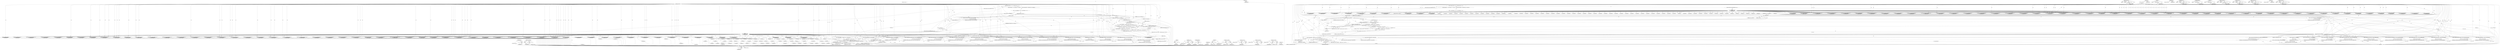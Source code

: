 digraph "&lt;operator&gt;.shiftLeft" {
vulnerable_245 [label=<(METHOD,ERR_GET_LIB)>];
vulnerable_246 [label=<(PARAM,p1)>];
vulnerable_247 [label=<(BLOCK,&lt;empty&gt;,&lt;empty&gt;)>];
vulnerable_248 [label=<(METHOD_RETURN,ANY)>];
vulnerable_267 [label=<(METHOD,&lt;operator&gt;.addition)>];
vulnerable_268 [label=<(PARAM,p1)>];
vulnerable_269 [label=<(PARAM,p2)>];
vulnerable_270 [label=<(BLOCK,&lt;empty&gt;,&lt;empty&gt;)>];
vulnerable_271 [label=<(METHOD_RETURN,ANY)>];
vulnerable_6 [label=<(METHOD,&lt;global&gt;)<SUB>1</SUB>>];
vulnerable_7 [label=<(BLOCK,&lt;empty&gt;,&lt;empty&gt;)<SUB>1</SUB>>];
vulnerable_8 [label=<(METHOD,MapOpenSSLErrorSSL)<SUB>1</SUB>>];
vulnerable_9 [label=<(BLOCK,{
  unsigned long error_code;
  do {
    error_...,{
  unsigned long error_code;
  do {
    error_...)<SUB>1</SUB>>];
vulnerable_10 [label="<(LOCAL,long unsigned error_code: long unsigned)<SUB>2</SUB>>"];
vulnerable_11 [label=<(CONTROL_STRUCTURE,DO,do {
    error_code = ERR_get_error();
    if (error_code == 0)
      return ERR_SSL_PROTOCOL_ERROR;
  } while (ERR_GET_LIB(error_code) != ERR_LIB_SSL);)<SUB>3</SUB>>];
vulnerable_12 [label=<(BLOCK,{
    error_code = ERR_get_error();
    if (err...,{
    error_code = ERR_get_error();
    if (err...)<SUB>3</SUB>>];
vulnerable_13 [label=<(&lt;operator&gt;.assignment,error_code = ERR_get_error())<SUB>4</SUB>>];
vulnerable_14 [label=<(IDENTIFIER,error_code,error_code = ERR_get_error())<SUB>4</SUB>>];
vulnerable_15 [label=<(ERR_get_error,ERR_get_error())<SUB>4</SUB>>];
vulnerable_16 [label=<(CONTROL_STRUCTURE,IF,if (error_code == 0))<SUB>5</SUB>>];
vulnerable_17 [label=<(&lt;operator&gt;.equals,error_code == 0)<SUB>5</SUB>>];
vulnerable_18 [label=<(IDENTIFIER,error_code,error_code == 0)<SUB>5</SUB>>];
vulnerable_19 [label=<(LITERAL,0,error_code == 0)<SUB>5</SUB>>];
vulnerable_20 [label=<(BLOCK,&lt;empty&gt;,&lt;empty&gt;)<SUB>6</SUB>>];
vulnerable_21 [label=<(RETURN,return ERR_SSL_PROTOCOL_ERROR;,return ERR_SSL_PROTOCOL_ERROR;)<SUB>6</SUB>>];
vulnerable_22 [label=<(IDENTIFIER,ERR_SSL_PROTOCOL_ERROR,return ERR_SSL_PROTOCOL_ERROR;)<SUB>6</SUB>>];
vulnerable_23 [label=<(&lt;operator&gt;.notEquals,ERR_GET_LIB(error_code) != ERR_LIB_SSL)<SUB>7</SUB>>];
vulnerable_24 [label=<(ERR_GET_LIB,ERR_GET_LIB(error_code))<SUB>7</SUB>>];
vulnerable_25 [label=<(IDENTIFIER,error_code,ERR_GET_LIB(error_code))<SUB>7</SUB>>];
vulnerable_26 [label=<(IDENTIFIER,ERR_LIB_SSL,ERR_GET_LIB(error_code) != ERR_LIB_SSL)<SUB>7</SUB>>];
vulnerable_27 [label="<(&lt;operator&gt;.shiftLeft,DVLOG(1) &lt;&lt; &quot;OpenSSL SSL error, reason: &quot; &lt;&lt; ER...)<SUB>9</SUB>>"];
vulnerable_28 [label="<(&lt;operator&gt;.shiftLeft,DVLOG(1) &lt;&lt; &quot;OpenSSL SSL error, reason: &quot; &lt;&lt; ER...)<SUB>9</SUB>>"];
vulnerable_29 [label="<(&lt;operator&gt;.shiftLeft,DVLOG(1) &lt;&lt; &quot;OpenSSL SSL error, reason: &quot; &lt;&lt; ER...)<SUB>9</SUB>>"];
vulnerable_30 [label="<(&lt;operator&gt;.shiftLeft,DVLOG(1) &lt;&lt; &quot;OpenSSL SSL error, reason: &quot;)<SUB>9</SUB>>"];
vulnerable_31 [label=<(DVLOG,DVLOG(1))<SUB>9</SUB>>];
vulnerable_32 [label=<(LITERAL,1,DVLOG(1))<SUB>9</SUB>>];
vulnerable_33 [label="<(LITERAL,&quot;OpenSSL SSL error, reason: &quot;,DVLOG(1) &lt;&lt; &quot;OpenSSL SSL error, reason: &quot;)<SUB>9</SUB>>"];
vulnerable_34 [label=<(ERR_GET_REASON,ERR_GET_REASON(error_code))<SUB>9</SUB>>];
vulnerable_35 [label=<(IDENTIFIER,error_code,ERR_GET_REASON(error_code))<SUB>9</SUB>>];
vulnerable_36 [label="<(LITERAL,&quot;, name: &quot;,DVLOG(1) &lt;&lt; &quot;OpenSSL SSL error, reason: &quot; &lt;&lt; ER...)<SUB>10</SUB>>"];
vulnerable_37 [label=<(ERR_error_string,ERR_error_string(error_code, NULL))<SUB>10</SUB>>];
vulnerable_38 [label=<(IDENTIFIER,error_code,ERR_error_string(error_code, NULL))<SUB>10</SUB>>];
vulnerable_39 [label=<(IDENTIFIER,NULL,ERR_error_string(error_code, NULL))<SUB>10</SUB>>];
vulnerable_40 [label=<(CONTROL_STRUCTURE,SWITCH,switch(ERR_GET_REASON(error_code)))<SUB>11</SUB>>];
vulnerable_41 [label=<(ERR_GET_REASON,ERR_GET_REASON(error_code))<SUB>11</SUB>>];
vulnerable_42 [label=<(IDENTIFIER,error_code,ERR_GET_REASON(error_code))<SUB>11</SUB>>];
vulnerable_43 [label="<(BLOCK,{
    case SSL_R_READ_TIMEOUT_EXPIRED:
      re...,{
    case SSL_R_READ_TIMEOUT_EXPIRED:
      re...)<SUB>11</SUB>>"];
vulnerable_44 [label=<(JUMP_TARGET,case)<SUB>12</SUB>>];
vulnerable_45 [label="<(IDENTIFIER,SSL_R_READ_TIMEOUT_EXPIRED,{
    case SSL_R_READ_TIMEOUT_EXPIRED:
      re...)<SUB>12</SUB>>"];
vulnerable_46 [label=<(RETURN,return ERR_TIMED_OUT;,return ERR_TIMED_OUT;)<SUB>13</SUB>>];
vulnerable_47 [label=<(IDENTIFIER,ERR_TIMED_OUT,return ERR_TIMED_OUT;)<SUB>13</SUB>>];
vulnerable_48 [label=<(JUMP_TARGET,case)<SUB>14</SUB>>];
vulnerable_49 [label="<(IDENTIFIER,SSL_R_BAD_RESPONSE_ARGUMENT,{
    case SSL_R_READ_TIMEOUT_EXPIRED:
      re...)<SUB>14</SUB>>"];
vulnerable_50 [label=<(RETURN,return ERR_INVALID_ARGUMENT;,return ERR_INVALID_ARGUMENT;)<SUB>15</SUB>>];
vulnerable_51 [label=<(IDENTIFIER,ERR_INVALID_ARGUMENT,return ERR_INVALID_ARGUMENT;)<SUB>15</SUB>>];
vulnerable_52 [label=<(JUMP_TARGET,case)<SUB>16</SUB>>];
vulnerable_53 [label="<(IDENTIFIER,SSL_R_UNKNOWN_CERTIFICATE_TYPE,{
    case SSL_R_READ_TIMEOUT_EXPIRED:
      re...)<SUB>16</SUB>>"];
vulnerable_54 [label=<(JUMP_TARGET,case)<SUB>17</SUB>>];
vulnerable_55 [label="<(IDENTIFIER,SSL_R_UNKNOWN_CIPHER_TYPE,{
    case SSL_R_READ_TIMEOUT_EXPIRED:
      re...)<SUB>17</SUB>>"];
vulnerable_56 [label=<(JUMP_TARGET,case)<SUB>18</SUB>>];
vulnerable_57 [label="<(IDENTIFIER,SSL_R_UNKNOWN_KEY_EXCHANGE_TYPE,{
    case SSL_R_READ_TIMEOUT_EXPIRED:
      re...)<SUB>18</SUB>>"];
vulnerable_58 [label=<(JUMP_TARGET,case)<SUB>19</SUB>>];
vulnerable_59 [label="<(IDENTIFIER,SSL_R_UNKNOWN_PKEY_TYPE,{
    case SSL_R_READ_TIMEOUT_EXPIRED:
      re...)<SUB>19</SUB>>"];
vulnerable_60 [label=<(JUMP_TARGET,case)<SUB>20</SUB>>];
vulnerable_61 [label="<(IDENTIFIER,SSL_R_UNKNOWN_REMOTE_ERROR_TYPE,{
    case SSL_R_READ_TIMEOUT_EXPIRED:
      re...)<SUB>20</SUB>>"];
vulnerable_62 [label=<(JUMP_TARGET,case)<SUB>21</SUB>>];
vulnerable_63 [label="<(IDENTIFIER,SSL_R_UNKNOWN_SSL_VERSION,{
    case SSL_R_READ_TIMEOUT_EXPIRED:
      re...)<SUB>21</SUB>>"];
vulnerable_64 [label=<(RETURN,return ERR_NOT_IMPLEMENTED;,return ERR_NOT_IMPLEMENTED;)<SUB>22</SUB>>];
vulnerable_65 [label=<(IDENTIFIER,ERR_NOT_IMPLEMENTED,return ERR_NOT_IMPLEMENTED;)<SUB>22</SUB>>];
vulnerable_66 [label=<(JUMP_TARGET,case)<SUB>23</SUB>>];
vulnerable_67 [label="<(IDENTIFIER,SSL_R_UNSUPPORTED_SSL_VERSION,{
    case SSL_R_READ_TIMEOUT_EXPIRED:
      re...)<SUB>23</SUB>>"];
vulnerable_68 [label=<(JUMP_TARGET,case)<SUB>24</SUB>>];
vulnerable_69 [label="<(IDENTIFIER,SSL_R_NO_CIPHER_MATCH,{
    case SSL_R_READ_TIMEOUT_EXPIRED:
      re...)<SUB>24</SUB>>"];
vulnerable_70 [label=<(JUMP_TARGET,case)<SUB>25</SUB>>];
vulnerable_71 [label="<(IDENTIFIER,SSL_R_NO_SHARED_CIPHER,{
    case SSL_R_READ_TIMEOUT_EXPIRED:
      re...)<SUB>25</SUB>>"];
vulnerable_72 [label=<(JUMP_TARGET,case)<SUB>26</SUB>>];
vulnerable_73 [label="<(IDENTIFIER,SSL_R_TLSV1_ALERT_INSUFFICIENT_SECURITY,{
    case SSL_R_READ_TIMEOUT_EXPIRED:
      re...)<SUB>26</SUB>>"];
vulnerable_74 [label=<(JUMP_TARGET,case)<SUB>27</SUB>>];
vulnerable_75 [label="<(IDENTIFIER,SSL_R_TLSV1_ALERT_PROTOCOL_VERSION,{
    case SSL_R_READ_TIMEOUT_EXPIRED:
      re...)<SUB>27</SUB>>"];
vulnerable_76 [label=<(JUMP_TARGET,case)<SUB>28</SUB>>];
vulnerable_77 [label="<(IDENTIFIER,SSL_R_UNSUPPORTED_PROTOCOL,{
    case SSL_R_READ_TIMEOUT_EXPIRED:
      re...)<SUB>28</SUB>>"];
vulnerable_78 [label=<(RETURN,return ERR_SSL_VERSION_OR_CIPHER_MISMATCH;,return ERR_SSL_VERSION_OR_CIPHER_MISMATCH;)<SUB>29</SUB>>];
vulnerable_79 [label=<(IDENTIFIER,ERR_SSL_VERSION_OR_CIPHER_MISMATCH,return ERR_SSL_VERSION_OR_CIPHER_MISMATCH;)<SUB>29</SUB>>];
vulnerable_80 [label=<(JUMP_TARGET,case)<SUB>30</SUB>>];
vulnerable_81 [label="<(IDENTIFIER,SSL_R_SSLV3_ALERT_BAD_CERTIFICATE,{
    case SSL_R_READ_TIMEOUT_EXPIRED:
      re...)<SUB>30</SUB>>"];
vulnerable_82 [label=<(JUMP_TARGET,case)<SUB>31</SUB>>];
vulnerable_83 [label="<(IDENTIFIER,SSL_R_SSLV3_ALERT_UNSUPPORTED_CERTIFICATE,{
    case SSL_R_READ_TIMEOUT_EXPIRED:
      re...)<SUB>31</SUB>>"];
vulnerable_84 [label=<(JUMP_TARGET,case)<SUB>32</SUB>>];
vulnerable_85 [label="<(IDENTIFIER,SSL_R_SSLV3_ALERT_CERTIFICATE_REVOKED,{
    case SSL_R_READ_TIMEOUT_EXPIRED:
      re...)<SUB>32</SUB>>"];
vulnerable_86 [label=<(JUMP_TARGET,case)<SUB>33</SUB>>];
vulnerable_87 [label="<(IDENTIFIER,SSL_R_SSLV3_ALERT_CERTIFICATE_EXPIRED,{
    case SSL_R_READ_TIMEOUT_EXPIRED:
      re...)<SUB>33</SUB>>"];
vulnerable_88 [label=<(JUMP_TARGET,case)<SUB>34</SUB>>];
vulnerable_89 [label="<(IDENTIFIER,SSL_R_SSLV3_ALERT_CERTIFICATE_UNKNOWN,{
    case SSL_R_READ_TIMEOUT_EXPIRED:
      re...)<SUB>34</SUB>>"];
vulnerable_90 [label=<(JUMP_TARGET,case)<SUB>35</SUB>>];
vulnerable_91 [label="<(IDENTIFIER,SSL_R_TLSV1_ALERT_ACCESS_DENIED,{
    case SSL_R_READ_TIMEOUT_EXPIRED:
      re...)<SUB>35</SUB>>"];
vulnerable_92 [label=<(JUMP_TARGET,case)<SUB>36</SUB>>];
vulnerable_93 [label="<(IDENTIFIER,SSL_R_TLSV1_ALERT_UNKNOWN_CA,{
    case SSL_R_READ_TIMEOUT_EXPIRED:
      re...)<SUB>36</SUB>>"];
vulnerable_94 [label=<(RETURN,return ERR_BAD_SSL_CLIENT_AUTH_CERT;,return ERR_BAD_SSL_CLIENT_AUTH_CERT;)<SUB>37</SUB>>];
vulnerable_95 [label=<(IDENTIFIER,ERR_BAD_SSL_CLIENT_AUTH_CERT,return ERR_BAD_SSL_CLIENT_AUTH_CERT;)<SUB>37</SUB>>];
vulnerable_96 [label=<(JUMP_TARGET,case)<SUB>38</SUB>>];
vulnerable_97 [label="<(IDENTIFIER,SSL_R_BAD_DECOMPRESSION,{
    case SSL_R_READ_TIMEOUT_EXPIRED:
      re...)<SUB>38</SUB>>"];
vulnerable_98 [label=<(JUMP_TARGET,case)<SUB>39</SUB>>];
vulnerable_99 [label="<(IDENTIFIER,SSL_R_SSLV3_ALERT_DECOMPRESSION_FAILURE,{
    case SSL_R_READ_TIMEOUT_EXPIRED:
      re...)<SUB>39</SUB>>"];
vulnerable_100 [label=<(RETURN,return ERR_SSL_DECOMPRESSION_FAILURE_ALERT;,return ERR_SSL_DECOMPRESSION_FAILURE_ALERT;)<SUB>40</SUB>>];
vulnerable_101 [label=<(IDENTIFIER,ERR_SSL_DECOMPRESSION_FAILURE_ALERT,return ERR_SSL_DECOMPRESSION_FAILURE_ALERT;)<SUB>40</SUB>>];
vulnerable_102 [label=<(JUMP_TARGET,case)<SUB>41</SUB>>];
vulnerable_103 [label="<(IDENTIFIER,SSL_R_SSLV3_ALERT_BAD_RECORD_MAC,{
    case SSL_R_READ_TIMEOUT_EXPIRED:
      re...)<SUB>41</SUB>>"];
vulnerable_104 [label=<(RETURN,return ERR_SSL_BAD_RECORD_MAC_ALERT;,return ERR_SSL_BAD_RECORD_MAC_ALERT;)<SUB>42</SUB>>];
vulnerable_105 [label=<(IDENTIFIER,ERR_SSL_BAD_RECORD_MAC_ALERT,return ERR_SSL_BAD_RECORD_MAC_ALERT;)<SUB>42</SUB>>];
vulnerable_106 [label=<(JUMP_TARGET,case)<SUB>43</SUB>>];
vulnerable_107 [label="<(IDENTIFIER,SSL_R_TLSV1_ALERT_DECRYPT_ERROR,{
    case SSL_R_READ_TIMEOUT_EXPIRED:
      re...)<SUB>43</SUB>>"];
vulnerable_108 [label=<(RETURN,return ERR_SSL_DECRYPT_ERROR_ALERT;,return ERR_SSL_DECRYPT_ERROR_ALERT;)<SUB>44</SUB>>];
vulnerable_109 [label=<(IDENTIFIER,ERR_SSL_DECRYPT_ERROR_ALERT,return ERR_SSL_DECRYPT_ERROR_ALERT;)<SUB>44</SUB>>];
vulnerable_110 [label=<(JUMP_TARGET,case)<SUB>45</SUB>>];
vulnerable_111 [label="<(IDENTIFIER,SSL_R_TLSV1_UNRECOGNIZED_NAME,{
    case SSL_R_READ_TIMEOUT_EXPIRED:
      re...)<SUB>45</SUB>>"];
vulnerable_112 [label=<(RETURN,return ERR_SSL_UNRECOGNIZED_NAME_ALERT;,return ERR_SSL_UNRECOGNIZED_NAME_ALERT;)<SUB>46</SUB>>];
vulnerable_113 [label=<(IDENTIFIER,ERR_SSL_UNRECOGNIZED_NAME_ALERT,return ERR_SSL_UNRECOGNIZED_NAME_ALERT;)<SUB>46</SUB>>];
vulnerable_114 [label=<(JUMP_TARGET,case)<SUB>47</SUB>>];
vulnerable_115 [label="<(IDENTIFIER,SSL_R_UNSAFE_LEGACY_RENEGOTIATION_DISABLED,{
    case SSL_R_READ_TIMEOUT_EXPIRED:
      re...)<SUB>47</SUB>>"];
vulnerable_116 [label=<(RETURN,return ERR_SSL_UNSAFE_NEGOTIATION;,return ERR_SSL_UNSAFE_NEGOTIATION;)<SUB>48</SUB>>];
vulnerable_117 [label=<(IDENTIFIER,ERR_SSL_UNSAFE_NEGOTIATION,return ERR_SSL_UNSAFE_NEGOTIATION;)<SUB>48</SUB>>];
vulnerable_118 [label=<(JUMP_TARGET,case)<SUB>49</SUB>>];
vulnerable_119 [label="<(IDENTIFIER,SSL_R_WRONG_NUMBER_OF_KEY_BITS,{
    case SSL_R_READ_TIMEOUT_EXPIRED:
      re...)<SUB>49</SUB>>"];
vulnerable_120 [label=<(RETURN,return ERR_SSL_WEAK_SERVER_EPHEMERAL_DH_KEY;,return ERR_SSL_WEAK_SERVER_EPHEMERAL_DH_KEY;)<SUB>50</SUB>>];
vulnerable_121 [label=<(IDENTIFIER,ERR_SSL_WEAK_SERVER_EPHEMERAL_DH_KEY,return ERR_SSL_WEAK_SERVER_EPHEMERAL_DH_KEY;)<SUB>50</SUB>>];
vulnerable_122 [label=<(JUMP_TARGET,case)<SUB>51</SUB>>];
vulnerable_123 [label="<(IDENTIFIER,SSL_R_UNKNOWN_PROTOCOL,{
    case SSL_R_READ_TIMEOUT_EXPIRED:
      re...)<SUB>51</SUB>>"];
vulnerable_124 [label=<(JUMP_TARGET,case)<SUB>52</SUB>>];
vulnerable_125 [label="<(IDENTIFIER,SSL_R_SSL_HANDSHAKE_FAILURE,{
    case SSL_R_READ_TIMEOUT_EXPIRED:
      re...)<SUB>52</SUB>>"];
vulnerable_126 [label=<(JUMP_TARGET,case)<SUB>53</SUB>>];
vulnerable_127 [label="<(IDENTIFIER,SSL_R_DECRYPTION_FAILED,{
    case SSL_R_READ_TIMEOUT_EXPIRED:
      re...)<SUB>53</SUB>>"];
vulnerable_128 [label=<(JUMP_TARGET,case)<SUB>54</SUB>>];
vulnerable_129 [label="<(IDENTIFIER,SSL_R_DECRYPTION_FAILED_OR_BAD_RECORD_MAC,{
    case SSL_R_READ_TIMEOUT_EXPIRED:
      re...)<SUB>54</SUB>>"];
vulnerable_130 [label=<(JUMP_TARGET,case)<SUB>55</SUB>>];
vulnerable_131 [label="<(IDENTIFIER,SSL_R_DH_PUBLIC_VALUE_LENGTH_IS_WRONG,{
    case SSL_R_READ_TIMEOUT_EXPIRED:
      re...)<SUB>55</SUB>>"];
vulnerable_132 [label=<(JUMP_TARGET,case)<SUB>56</SUB>>];
vulnerable_133 [label="<(IDENTIFIER,SSL_R_DIGEST_CHECK_FAILED,{
    case SSL_R_READ_TIMEOUT_EXPIRED:
      re...)<SUB>56</SUB>>"];
vulnerable_134 [label=<(JUMP_TARGET,case)<SUB>57</SUB>>];
vulnerable_135 [label="<(IDENTIFIER,SSL_R_DUPLICATE_COMPRESSION_ID,{
    case SSL_R_READ_TIMEOUT_EXPIRED:
      re...)<SUB>57</SUB>>"];
vulnerable_136 [label=<(JUMP_TARGET,case)<SUB>58</SUB>>];
vulnerable_137 [label="<(IDENTIFIER,SSL_R_ECGROUP_TOO_LARGE_FOR_CIPHER,{
    case SSL_R_READ_TIMEOUT_EXPIRED:
      re...)<SUB>58</SUB>>"];
vulnerable_138 [label=<(JUMP_TARGET,case)<SUB>59</SUB>>];
vulnerable_139 [label="<(IDENTIFIER,SSL_R_ENCRYPTED_LENGTH_TOO_LONG,{
    case SSL_R_READ_TIMEOUT_EXPIRED:
      re...)<SUB>59</SUB>>"];
vulnerable_140 [label=<(JUMP_TARGET,case)<SUB>60</SUB>>];
vulnerable_141 [label="<(IDENTIFIER,SSL_R_ERROR_IN_RECEIVED_CIPHER_LIST,{
    case SSL_R_READ_TIMEOUT_EXPIRED:
      re...)<SUB>60</SUB>>"];
vulnerable_142 [label=<(JUMP_TARGET,case)<SUB>61</SUB>>];
vulnerable_143 [label="<(IDENTIFIER,SSL_R_EXCESSIVE_MESSAGE_SIZE,{
    case SSL_R_READ_TIMEOUT_EXPIRED:
      re...)<SUB>61</SUB>>"];
vulnerable_144 [label=<(JUMP_TARGET,case)<SUB>62</SUB>>];
vulnerable_145 [label="<(IDENTIFIER,SSL_R_EXTRA_DATA_IN_MESSAGE,{
    case SSL_R_READ_TIMEOUT_EXPIRED:
      re...)<SUB>62</SUB>>"];
vulnerable_146 [label=<(JUMP_TARGET,case)<SUB>63</SUB>>];
vulnerable_147 [label="<(IDENTIFIER,SSL_R_GOT_A_FIN_BEFORE_A_CCS,{
    case SSL_R_READ_TIMEOUT_EXPIRED:
      re...)<SUB>63</SUB>>"];
vulnerable_148 [label=<(JUMP_TARGET,case)<SUB>64</SUB>>];
vulnerable_149 [label="<(IDENTIFIER,SSL_R_ILLEGAL_PADDING,{
    case SSL_R_READ_TIMEOUT_EXPIRED:
      re...)<SUB>64</SUB>>"];
vulnerable_150 [label=<(JUMP_TARGET,case)<SUB>65</SUB>>];
vulnerable_151 [label="<(IDENTIFIER,SSL_R_INVALID_CHALLENGE_LENGTH,{
    case SSL_R_READ_TIMEOUT_EXPIRED:
      re...)<SUB>65</SUB>>"];
vulnerable_152 [label=<(JUMP_TARGET,case)<SUB>66</SUB>>];
vulnerable_153 [label="<(IDENTIFIER,SSL_R_INVALID_COMMAND,{
    case SSL_R_READ_TIMEOUT_EXPIRED:
      re...)<SUB>66</SUB>>"];
vulnerable_154 [label=<(JUMP_TARGET,case)<SUB>67</SUB>>];
vulnerable_155 [label="<(IDENTIFIER,SSL_R_INVALID_PURPOSE,{
    case SSL_R_READ_TIMEOUT_EXPIRED:
      re...)<SUB>67</SUB>>"];
vulnerable_156 [label=<(JUMP_TARGET,case)<SUB>68</SUB>>];
vulnerable_157 [label="<(IDENTIFIER,SSL_R_INVALID_STATUS_RESPONSE,{
    case SSL_R_READ_TIMEOUT_EXPIRED:
      re...)<SUB>68</SUB>>"];
vulnerable_158 [label=<(JUMP_TARGET,case)<SUB>69</SUB>>];
vulnerable_159 [label="<(IDENTIFIER,SSL_R_INVALID_TICKET_KEYS_LENGTH,{
    case SSL_R_READ_TIMEOUT_EXPIRED:
      re...)<SUB>69</SUB>>"];
vulnerable_160 [label=<(JUMP_TARGET,case)<SUB>70</SUB>>];
vulnerable_161 [label="<(IDENTIFIER,SSL_R_KEY_ARG_TOO_LONG,{
    case SSL_R_READ_TIMEOUT_EXPIRED:
      re...)<SUB>70</SUB>>"];
vulnerable_162 [label=<(JUMP_TARGET,case)<SUB>71</SUB>>];
vulnerable_163 [label="<(IDENTIFIER,SSL_R_READ_WRONG_PACKET_TYPE,{
    case SSL_R_READ_TIMEOUT_EXPIRED:
      re...)<SUB>71</SUB>>"];
vulnerable_164 [label=<(JUMP_TARGET,case)<SUB>72</SUB>>];
vulnerable_165 [label=<(&lt;operator&gt;.addition,SSL_AD_REASON_OFFSET + SSL_AD_CLOSE_NOTIFY)<SUB>72</SUB>>];
vulnerable_166 [label=<(IDENTIFIER,SSL_AD_REASON_OFFSET,SSL_AD_REASON_OFFSET + SSL_AD_CLOSE_NOTIFY)<SUB>72</SUB>>];
vulnerable_167 [label=<(IDENTIFIER,SSL_AD_CLOSE_NOTIFY,SSL_AD_REASON_OFFSET + SSL_AD_CLOSE_NOTIFY)<SUB>72</SUB>>];
vulnerable_168 [label=<(JUMP_TARGET,case)<SUB>73</SUB>>];
vulnerable_169 [label="<(IDENTIFIER,SSL_R_SSLV3_ALERT_UNEXPECTED_MESSAGE,{
    case SSL_R_READ_TIMEOUT_EXPIRED:
      re...)<SUB>73</SUB>>"];
vulnerable_170 [label=<(JUMP_TARGET,case)<SUB>74</SUB>>];
vulnerable_171 [label="<(IDENTIFIER,SSL_R_SSLV3_ALERT_HANDSHAKE_FAILURE,{
    case SSL_R_READ_TIMEOUT_EXPIRED:
      re...)<SUB>74</SUB>>"];
vulnerable_172 [label=<(JUMP_TARGET,case)<SUB>75</SUB>>];
vulnerable_173 [label="<(IDENTIFIER,SSL_R_SSLV3_ALERT_NO_CERTIFICATE,{
    case SSL_R_READ_TIMEOUT_EXPIRED:
      re...)<SUB>75</SUB>>"];
vulnerable_174 [label=<(JUMP_TARGET,case)<SUB>76</SUB>>];
vulnerable_175 [label="<(IDENTIFIER,SSL_R_SSLV3_ALERT_ILLEGAL_PARAMETER,{
    case SSL_R_READ_TIMEOUT_EXPIRED:
      re...)<SUB>76</SUB>>"];
vulnerable_176 [label=<(JUMP_TARGET,case)<SUB>77</SUB>>];
vulnerable_177 [label="<(IDENTIFIER,SSL_R_TLSV1_ALERT_DECODE_ERROR,{
    case SSL_R_READ_TIMEOUT_EXPIRED:
      re...)<SUB>77</SUB>>"];
vulnerable_178 [label=<(JUMP_TARGET,case)<SUB>78</SUB>>];
vulnerable_179 [label="<(IDENTIFIER,SSL_R_TLSV1_ALERT_DECRYPTION_FAILED,{
    case SSL_R_READ_TIMEOUT_EXPIRED:
      re...)<SUB>78</SUB>>"];
vulnerable_180 [label=<(JUMP_TARGET,case)<SUB>79</SUB>>];
vulnerable_181 [label="<(IDENTIFIER,SSL_R_TLSV1_ALERT_EXPORT_RESTRICTION,{
    case SSL_R_READ_TIMEOUT_EXPIRED:
      re...)<SUB>79</SUB>>"];
vulnerable_182 [label=<(JUMP_TARGET,case)<SUB>80</SUB>>];
vulnerable_183 [label="<(IDENTIFIER,SSL_R_TLSV1_ALERT_INTERNAL_ERROR,{
    case SSL_R_READ_TIMEOUT_EXPIRED:
      re...)<SUB>80</SUB>>"];
vulnerable_184 [label=<(JUMP_TARGET,case)<SUB>81</SUB>>];
vulnerable_185 [label="<(IDENTIFIER,SSL_R_TLSV1_ALERT_NO_RENEGOTIATION,{
    case SSL_R_READ_TIMEOUT_EXPIRED:
      re...)<SUB>81</SUB>>"];
vulnerable_186 [label=<(JUMP_TARGET,case)<SUB>82</SUB>>];
vulnerable_187 [label="<(IDENTIFIER,SSL_R_TLSV1_ALERT_RECORD_OVERFLOW,{
    case SSL_R_READ_TIMEOUT_EXPIRED:
      re...)<SUB>82</SUB>>"];
vulnerable_188 [label=<(JUMP_TARGET,case)<SUB>83</SUB>>];
vulnerable_189 [label="<(IDENTIFIER,SSL_R_TLSV1_ALERT_USER_CANCELLED,{
    case SSL_R_READ_TIMEOUT_EXPIRED:
      re...)<SUB>83</SUB>>"];
vulnerable_190 [label=<(RETURN,return ERR_SSL_PROTOCOL_ERROR;,return ERR_SSL_PROTOCOL_ERROR;)<SUB>84</SUB>>];
vulnerable_191 [label=<(IDENTIFIER,ERR_SSL_PROTOCOL_ERROR,return ERR_SSL_PROTOCOL_ERROR;)<SUB>84</SUB>>];
vulnerable_192 [label=<(JUMP_TARGET,default)<SUB>85</SUB>>];
vulnerable_193 [label="<(&lt;operator&gt;.shiftLeft,LOG(WARNING) &lt;&lt; &quot;Unmapped error reason: &quot; &lt;&lt; ER...)<SUB>86</SUB>>"];
vulnerable_194 [label="<(&lt;operator&gt;.shiftLeft,LOG(WARNING) &lt;&lt; &quot;Unmapped error reason: &quot;)<SUB>86</SUB>>"];
vulnerable_195 [label=<(LOG,LOG(WARNING))<SUB>86</SUB>>];
vulnerable_196 [label=<(IDENTIFIER,WARNING,LOG(WARNING))<SUB>86</SUB>>];
vulnerable_197 [label="<(LITERAL,&quot;Unmapped error reason: &quot;,LOG(WARNING) &lt;&lt; &quot;Unmapped error reason: &quot;)<SUB>86</SUB>>"];
vulnerable_198 [label=<(ERR_GET_REASON,ERR_GET_REASON(error_code))<SUB>86</SUB>>];
vulnerable_199 [label=<(IDENTIFIER,error_code,ERR_GET_REASON(error_code))<SUB>86</SUB>>];
vulnerable_200 [label=<(RETURN,return ERR_FAILED;,return ERR_FAILED;)<SUB>87</SUB>>];
vulnerable_201 [label=<(IDENTIFIER,ERR_FAILED,return ERR_FAILED;)<SUB>87</SUB>>];
vulnerable_202 [label=<(METHOD_RETURN,int)<SUB>1</SUB>>];
vulnerable_204 [label=<(METHOD_RETURN,ANY)<SUB>1</SUB>>];
vulnerable_272 [label=<(METHOD,LOG)>];
vulnerable_273 [label=<(PARAM,p1)>];
vulnerable_274 [label=<(BLOCK,&lt;empty&gt;,&lt;empty&gt;)>];
vulnerable_275 [label=<(METHOD_RETURN,ANY)>];
vulnerable_232 [label=<(METHOD,ERR_get_error)>];
vulnerable_233 [label=<(BLOCK,&lt;empty&gt;,&lt;empty&gt;)>];
vulnerable_234 [label=<(METHOD_RETURN,ANY)>];
vulnerable_262 [label=<(METHOD,ERR_error_string)>];
vulnerable_263 [label=<(PARAM,p1)>];
vulnerable_264 [label=<(PARAM,p2)>];
vulnerable_265 [label=<(BLOCK,&lt;empty&gt;,&lt;empty&gt;)>];
vulnerable_266 [label=<(METHOD_RETURN,ANY)>];
vulnerable_258 [label=<(METHOD,ERR_GET_REASON)>];
vulnerable_259 [label=<(PARAM,p1)>];
vulnerable_260 [label=<(BLOCK,&lt;empty&gt;,&lt;empty&gt;)>];
vulnerable_261 [label=<(METHOD_RETURN,ANY)>];
vulnerable_254 [label=<(METHOD,DVLOG)>];
vulnerable_255 [label=<(PARAM,p1)>];
vulnerable_256 [label=<(BLOCK,&lt;empty&gt;,&lt;empty&gt;)>];
vulnerable_257 [label=<(METHOD_RETURN,ANY)>];
vulnerable_240 [label=<(METHOD,&lt;operator&gt;.notEquals)>];
vulnerable_241 [label=<(PARAM,p1)>];
vulnerable_242 [label=<(PARAM,p2)>];
vulnerable_243 [label=<(BLOCK,&lt;empty&gt;,&lt;empty&gt;)>];
vulnerable_244 [label=<(METHOD_RETURN,ANY)>];
vulnerable_235 [label=<(METHOD,&lt;operator&gt;.equals)>];
vulnerable_236 [label=<(PARAM,p1)>];
vulnerable_237 [label=<(PARAM,p2)>];
vulnerable_238 [label=<(BLOCK,&lt;empty&gt;,&lt;empty&gt;)>];
vulnerable_239 [label=<(METHOD_RETURN,ANY)>];
vulnerable_227 [label=<(METHOD,&lt;operator&gt;.assignment)>];
vulnerable_228 [label=<(PARAM,p1)>];
vulnerable_229 [label=<(PARAM,p2)>];
vulnerable_230 [label=<(BLOCK,&lt;empty&gt;,&lt;empty&gt;)>];
vulnerable_231 [label=<(METHOD_RETURN,ANY)>];
vulnerable_221 [label=<(METHOD,&lt;global&gt;)<SUB>1</SUB>>];
vulnerable_222 [label=<(BLOCK,&lt;empty&gt;,&lt;empty&gt;)>];
vulnerable_223 [label=<(METHOD_RETURN,ANY)>];
vulnerable_249 [label=<(METHOD,&lt;operator&gt;.shiftLeft)>];
vulnerable_250 [label=<(PARAM,p1)>];
vulnerable_251 [label=<(PARAM,p2)>];
vulnerable_252 [label=<(BLOCK,&lt;empty&gt;,&lt;empty&gt;)>];
vulnerable_253 [label=<(METHOD_RETURN,ANY)>];
fixed_249 [label=<(METHOD,ERR_GET_LIB)>];
fixed_250 [label=<(PARAM,p1)>];
fixed_251 [label=<(BLOCK,&lt;empty&gt;,&lt;empty&gt;)>];
fixed_252 [label=<(METHOD_RETURN,ANY)>];
fixed_271 [label=<(METHOD,&lt;operator&gt;.addition)>];
fixed_272 [label=<(PARAM,p1)>];
fixed_273 [label=<(PARAM,p2)>];
fixed_274 [label=<(BLOCK,&lt;empty&gt;,&lt;empty&gt;)>];
fixed_275 [label=<(METHOD_RETURN,ANY)>];
fixed_6 [label=<(METHOD,&lt;global&gt;)<SUB>1</SUB>>];
fixed_7 [label=<(BLOCK,&lt;empty&gt;,&lt;empty&gt;)<SUB>1</SUB>>];
fixed_8 [label=<(METHOD,MapOpenSSLErrorSSL)<SUB>1</SUB>>];
fixed_9 [label=<(BLOCK,{
  unsigned long error_code;
  do {
    error_...,{
  unsigned long error_code;
  do {
    error_...)<SUB>1</SUB>>];
fixed_10 [label="<(LOCAL,long unsigned error_code: long unsigned)<SUB>2</SUB>>"];
fixed_11 [label=<(CONTROL_STRUCTURE,DO,do {
    error_code = ERR_get_error();
    if (error_code == 0)
      return ERR_SSL_PROTOCOL_ERROR;
  } while (ERR_GET_LIB(error_code) != ERR_LIB_SSL);)<SUB>3</SUB>>];
fixed_12 [label=<(BLOCK,{
    error_code = ERR_get_error();
    if (err...,{
    error_code = ERR_get_error();
    if (err...)<SUB>3</SUB>>];
fixed_13 [label=<(&lt;operator&gt;.assignment,error_code = ERR_get_error())<SUB>4</SUB>>];
fixed_14 [label=<(IDENTIFIER,error_code,error_code = ERR_get_error())<SUB>4</SUB>>];
fixed_15 [label=<(ERR_get_error,ERR_get_error())<SUB>4</SUB>>];
fixed_16 [label=<(CONTROL_STRUCTURE,IF,if (error_code == 0))<SUB>5</SUB>>];
fixed_17 [label=<(&lt;operator&gt;.equals,error_code == 0)<SUB>5</SUB>>];
fixed_18 [label=<(IDENTIFIER,error_code,error_code == 0)<SUB>5</SUB>>];
fixed_19 [label=<(LITERAL,0,error_code == 0)<SUB>5</SUB>>];
fixed_20 [label=<(BLOCK,&lt;empty&gt;,&lt;empty&gt;)<SUB>6</SUB>>];
fixed_21 [label=<(RETURN,return ERR_SSL_PROTOCOL_ERROR;,return ERR_SSL_PROTOCOL_ERROR;)<SUB>6</SUB>>];
fixed_22 [label=<(IDENTIFIER,ERR_SSL_PROTOCOL_ERROR,return ERR_SSL_PROTOCOL_ERROR;)<SUB>6</SUB>>];
fixed_23 [label=<(&lt;operator&gt;.notEquals,ERR_GET_LIB(error_code) != ERR_LIB_SSL)<SUB>7</SUB>>];
fixed_24 [label=<(ERR_GET_LIB,ERR_GET_LIB(error_code))<SUB>7</SUB>>];
fixed_25 [label=<(IDENTIFIER,error_code,ERR_GET_LIB(error_code))<SUB>7</SUB>>];
fixed_26 [label=<(IDENTIFIER,ERR_LIB_SSL,ERR_GET_LIB(error_code) != ERR_LIB_SSL)<SUB>7</SUB>>];
fixed_27 [label="<(&lt;operator&gt;.shiftLeft,DVLOG(1) &lt;&lt; &quot;OpenSSL SSL error, reason: &quot; &lt;&lt; ER...)<SUB>9</SUB>>"];
fixed_28 [label="<(&lt;operator&gt;.shiftLeft,DVLOG(1) &lt;&lt; &quot;OpenSSL SSL error, reason: &quot; &lt;&lt; ER...)<SUB>9</SUB>>"];
fixed_29 [label="<(&lt;operator&gt;.shiftLeft,DVLOG(1) &lt;&lt; &quot;OpenSSL SSL error, reason: &quot; &lt;&lt; ER...)<SUB>9</SUB>>"];
fixed_30 [label="<(&lt;operator&gt;.shiftLeft,DVLOG(1) &lt;&lt; &quot;OpenSSL SSL error, reason: &quot;)<SUB>9</SUB>>"];
fixed_31 [label=<(DVLOG,DVLOG(1))<SUB>9</SUB>>];
fixed_32 [label=<(LITERAL,1,DVLOG(1))<SUB>9</SUB>>];
fixed_33 [label="<(LITERAL,&quot;OpenSSL SSL error, reason: &quot;,DVLOG(1) &lt;&lt; &quot;OpenSSL SSL error, reason: &quot;)<SUB>9</SUB>>"];
fixed_34 [label=<(ERR_GET_REASON,ERR_GET_REASON(error_code))<SUB>9</SUB>>];
fixed_35 [label=<(IDENTIFIER,error_code,ERR_GET_REASON(error_code))<SUB>9</SUB>>];
fixed_36 [label="<(LITERAL,&quot;, name: &quot;,DVLOG(1) &lt;&lt; &quot;OpenSSL SSL error, reason: &quot; &lt;&lt; ER...)<SUB>10</SUB>>"];
fixed_37 [label=<(ERR_error_string,ERR_error_string(error_code, NULL))<SUB>10</SUB>>];
fixed_38 [label=<(IDENTIFIER,error_code,ERR_error_string(error_code, NULL))<SUB>10</SUB>>];
fixed_39 [label=<(IDENTIFIER,NULL,ERR_error_string(error_code, NULL))<SUB>10</SUB>>];
fixed_40 [label=<(CONTROL_STRUCTURE,SWITCH,switch(ERR_GET_REASON(error_code)))<SUB>11</SUB>>];
fixed_41 [label=<(ERR_GET_REASON,ERR_GET_REASON(error_code))<SUB>11</SUB>>];
fixed_42 [label=<(IDENTIFIER,error_code,ERR_GET_REASON(error_code))<SUB>11</SUB>>];
fixed_43 [label="<(BLOCK,{
    case SSL_R_READ_TIMEOUT_EXPIRED:
      re...,{
    case SSL_R_READ_TIMEOUT_EXPIRED:
      re...)<SUB>11</SUB>>"];
fixed_44 [label=<(JUMP_TARGET,case)<SUB>12</SUB>>];
fixed_45 [label="<(IDENTIFIER,SSL_R_READ_TIMEOUT_EXPIRED,{
    case SSL_R_READ_TIMEOUT_EXPIRED:
      re...)<SUB>12</SUB>>"];
fixed_46 [label=<(RETURN,return ERR_TIMED_OUT;,return ERR_TIMED_OUT;)<SUB>13</SUB>>];
fixed_47 [label=<(IDENTIFIER,ERR_TIMED_OUT,return ERR_TIMED_OUT;)<SUB>13</SUB>>];
fixed_48 [label=<(JUMP_TARGET,case)<SUB>14</SUB>>];
fixed_49 [label="<(IDENTIFIER,SSL_R_BAD_RESPONSE_ARGUMENT,{
    case SSL_R_READ_TIMEOUT_EXPIRED:
      re...)<SUB>14</SUB>>"];
fixed_50 [label=<(RETURN,return ERR_INVALID_ARGUMENT;,return ERR_INVALID_ARGUMENT;)<SUB>15</SUB>>];
fixed_51 [label=<(IDENTIFIER,ERR_INVALID_ARGUMENT,return ERR_INVALID_ARGUMENT;)<SUB>15</SUB>>];
fixed_52 [label=<(JUMP_TARGET,case)<SUB>16</SUB>>];
fixed_53 [label="<(IDENTIFIER,SSL_R_UNKNOWN_CERTIFICATE_TYPE,{
    case SSL_R_READ_TIMEOUT_EXPIRED:
      re...)<SUB>16</SUB>>"];
fixed_54 [label=<(JUMP_TARGET,case)<SUB>17</SUB>>];
fixed_55 [label="<(IDENTIFIER,SSL_R_UNKNOWN_CIPHER_TYPE,{
    case SSL_R_READ_TIMEOUT_EXPIRED:
      re...)<SUB>17</SUB>>"];
fixed_56 [label=<(JUMP_TARGET,case)<SUB>18</SUB>>];
fixed_57 [label="<(IDENTIFIER,SSL_R_UNKNOWN_KEY_EXCHANGE_TYPE,{
    case SSL_R_READ_TIMEOUT_EXPIRED:
      re...)<SUB>18</SUB>>"];
fixed_58 [label=<(JUMP_TARGET,case)<SUB>19</SUB>>];
fixed_59 [label="<(IDENTIFIER,SSL_R_UNKNOWN_PKEY_TYPE,{
    case SSL_R_READ_TIMEOUT_EXPIRED:
      re...)<SUB>19</SUB>>"];
fixed_60 [label=<(JUMP_TARGET,case)<SUB>20</SUB>>];
fixed_61 [label="<(IDENTIFIER,SSL_R_UNKNOWN_REMOTE_ERROR_TYPE,{
    case SSL_R_READ_TIMEOUT_EXPIRED:
      re...)<SUB>20</SUB>>"];
fixed_62 [label=<(JUMP_TARGET,case)<SUB>21</SUB>>];
fixed_63 [label="<(IDENTIFIER,SSL_R_UNKNOWN_SSL_VERSION,{
    case SSL_R_READ_TIMEOUT_EXPIRED:
      re...)<SUB>21</SUB>>"];
fixed_64 [label=<(RETURN,return ERR_NOT_IMPLEMENTED;,return ERR_NOT_IMPLEMENTED;)<SUB>22</SUB>>];
fixed_65 [label=<(IDENTIFIER,ERR_NOT_IMPLEMENTED,return ERR_NOT_IMPLEMENTED;)<SUB>22</SUB>>];
fixed_66 [label=<(JUMP_TARGET,case)<SUB>23</SUB>>];
fixed_67 [label="<(IDENTIFIER,SSL_R_UNSUPPORTED_SSL_VERSION,{
    case SSL_R_READ_TIMEOUT_EXPIRED:
      re...)<SUB>23</SUB>>"];
fixed_68 [label=<(JUMP_TARGET,case)<SUB>24</SUB>>];
fixed_69 [label="<(IDENTIFIER,SSL_R_NO_CIPHER_MATCH,{
    case SSL_R_READ_TIMEOUT_EXPIRED:
      re...)<SUB>24</SUB>>"];
fixed_70 [label=<(JUMP_TARGET,case)<SUB>25</SUB>>];
fixed_71 [label="<(IDENTIFIER,SSL_R_NO_SHARED_CIPHER,{
    case SSL_R_READ_TIMEOUT_EXPIRED:
      re...)<SUB>25</SUB>>"];
fixed_72 [label=<(JUMP_TARGET,case)<SUB>26</SUB>>];
fixed_73 [label="<(IDENTIFIER,SSL_R_TLSV1_ALERT_INSUFFICIENT_SECURITY,{
    case SSL_R_READ_TIMEOUT_EXPIRED:
      re...)<SUB>26</SUB>>"];
fixed_74 [label=<(JUMP_TARGET,case)<SUB>27</SUB>>];
fixed_75 [label="<(IDENTIFIER,SSL_R_TLSV1_ALERT_PROTOCOL_VERSION,{
    case SSL_R_READ_TIMEOUT_EXPIRED:
      re...)<SUB>27</SUB>>"];
fixed_76 [label=<(JUMP_TARGET,case)<SUB>28</SUB>>];
fixed_77 [label="<(IDENTIFIER,SSL_R_UNSUPPORTED_PROTOCOL,{
    case SSL_R_READ_TIMEOUT_EXPIRED:
      re...)<SUB>28</SUB>>"];
fixed_78 [label=<(RETURN,return ERR_SSL_VERSION_OR_CIPHER_MISMATCH;,return ERR_SSL_VERSION_OR_CIPHER_MISMATCH;)<SUB>29</SUB>>];
fixed_79 [label=<(IDENTIFIER,ERR_SSL_VERSION_OR_CIPHER_MISMATCH,return ERR_SSL_VERSION_OR_CIPHER_MISMATCH;)<SUB>29</SUB>>];
fixed_80 [label=<(JUMP_TARGET,case)<SUB>30</SUB>>];
fixed_81 [label="<(IDENTIFIER,SSL_R_SSLV3_ALERT_BAD_CERTIFICATE,{
    case SSL_R_READ_TIMEOUT_EXPIRED:
      re...)<SUB>30</SUB>>"];
fixed_82 [label=<(JUMP_TARGET,case)<SUB>31</SUB>>];
fixed_83 [label="<(IDENTIFIER,SSL_R_SSLV3_ALERT_UNSUPPORTED_CERTIFICATE,{
    case SSL_R_READ_TIMEOUT_EXPIRED:
      re...)<SUB>31</SUB>>"];
fixed_84 [label=<(JUMP_TARGET,case)<SUB>32</SUB>>];
fixed_85 [label="<(IDENTIFIER,SSL_R_SSLV3_ALERT_CERTIFICATE_REVOKED,{
    case SSL_R_READ_TIMEOUT_EXPIRED:
      re...)<SUB>32</SUB>>"];
fixed_86 [label=<(JUMP_TARGET,case)<SUB>33</SUB>>];
fixed_87 [label="<(IDENTIFIER,SSL_R_SSLV3_ALERT_CERTIFICATE_EXPIRED,{
    case SSL_R_READ_TIMEOUT_EXPIRED:
      re...)<SUB>33</SUB>>"];
fixed_88 [label=<(JUMP_TARGET,case)<SUB>34</SUB>>];
fixed_89 [label="<(IDENTIFIER,SSL_R_SSLV3_ALERT_CERTIFICATE_UNKNOWN,{
    case SSL_R_READ_TIMEOUT_EXPIRED:
      re...)<SUB>34</SUB>>"];
fixed_90 [label=<(JUMP_TARGET,case)<SUB>35</SUB>>];
fixed_91 [label="<(IDENTIFIER,SSL_R_TLSV1_ALERT_ACCESS_DENIED,{
    case SSL_R_READ_TIMEOUT_EXPIRED:
      re...)<SUB>35</SUB>>"];
fixed_92 [label=<(JUMP_TARGET,case)<SUB>36</SUB>>];
fixed_93 [label="<(IDENTIFIER,SSL_R_TLSV1_ALERT_UNKNOWN_CA,{
    case SSL_R_READ_TIMEOUT_EXPIRED:
      re...)<SUB>36</SUB>>"];
fixed_94 [label=<(RETURN,return ERR_BAD_SSL_CLIENT_AUTH_CERT;,return ERR_BAD_SSL_CLIENT_AUTH_CERT;)<SUB>37</SUB>>];
fixed_95 [label=<(IDENTIFIER,ERR_BAD_SSL_CLIENT_AUTH_CERT,return ERR_BAD_SSL_CLIENT_AUTH_CERT;)<SUB>37</SUB>>];
fixed_96 [label=<(JUMP_TARGET,case)<SUB>38</SUB>>];
fixed_97 [label="<(IDENTIFIER,SSL_R_BAD_DECOMPRESSION,{
    case SSL_R_READ_TIMEOUT_EXPIRED:
      re...)<SUB>38</SUB>>"];
fixed_98 [label=<(JUMP_TARGET,case)<SUB>39</SUB>>];
fixed_99 [label="<(IDENTIFIER,SSL_R_SSLV3_ALERT_DECOMPRESSION_FAILURE,{
    case SSL_R_READ_TIMEOUT_EXPIRED:
      re...)<SUB>39</SUB>>"];
fixed_100 [label=<(RETURN,return ERR_SSL_DECOMPRESSION_FAILURE_ALERT;,return ERR_SSL_DECOMPRESSION_FAILURE_ALERT;)<SUB>40</SUB>>];
fixed_101 [label=<(IDENTIFIER,ERR_SSL_DECOMPRESSION_FAILURE_ALERT,return ERR_SSL_DECOMPRESSION_FAILURE_ALERT;)<SUB>40</SUB>>];
fixed_102 [label=<(JUMP_TARGET,case)<SUB>41</SUB>>];
fixed_103 [label="<(IDENTIFIER,SSL_R_SSLV3_ALERT_BAD_RECORD_MAC,{
    case SSL_R_READ_TIMEOUT_EXPIRED:
      re...)<SUB>41</SUB>>"];
fixed_104 [label=<(RETURN,return ERR_SSL_BAD_RECORD_MAC_ALERT;,return ERR_SSL_BAD_RECORD_MAC_ALERT;)<SUB>42</SUB>>];
fixed_105 [label=<(IDENTIFIER,ERR_SSL_BAD_RECORD_MAC_ALERT,return ERR_SSL_BAD_RECORD_MAC_ALERT;)<SUB>42</SUB>>];
fixed_106 [label=<(JUMP_TARGET,case)<SUB>43</SUB>>];
fixed_107 [label="<(IDENTIFIER,SSL_R_TLSV1_ALERT_DECRYPT_ERROR,{
    case SSL_R_READ_TIMEOUT_EXPIRED:
      re...)<SUB>43</SUB>>"];
fixed_108 [label=<(RETURN,return ERR_SSL_DECRYPT_ERROR_ALERT;,return ERR_SSL_DECRYPT_ERROR_ALERT;)<SUB>44</SUB>>];
fixed_109 [label=<(IDENTIFIER,ERR_SSL_DECRYPT_ERROR_ALERT,return ERR_SSL_DECRYPT_ERROR_ALERT;)<SUB>44</SUB>>];
fixed_110 [label=<(JUMP_TARGET,case)<SUB>45</SUB>>];
fixed_111 [label="<(IDENTIFIER,SSL_R_TLSV1_UNRECOGNIZED_NAME,{
    case SSL_R_READ_TIMEOUT_EXPIRED:
      re...)<SUB>45</SUB>>"];
fixed_112 [label=<(RETURN,return ERR_SSL_UNRECOGNIZED_NAME_ALERT;,return ERR_SSL_UNRECOGNIZED_NAME_ALERT;)<SUB>46</SUB>>];
fixed_113 [label=<(IDENTIFIER,ERR_SSL_UNRECOGNIZED_NAME_ALERT,return ERR_SSL_UNRECOGNIZED_NAME_ALERT;)<SUB>46</SUB>>];
fixed_114 [label=<(JUMP_TARGET,case)<SUB>47</SUB>>];
fixed_115 [label="<(IDENTIFIER,SSL_R_UNSAFE_LEGACY_RENEGOTIATION_DISABLED,{
    case SSL_R_READ_TIMEOUT_EXPIRED:
      re...)<SUB>47</SUB>>"];
fixed_116 [label=<(RETURN,return ERR_SSL_UNSAFE_NEGOTIATION;,return ERR_SSL_UNSAFE_NEGOTIATION;)<SUB>48</SUB>>];
fixed_117 [label=<(IDENTIFIER,ERR_SSL_UNSAFE_NEGOTIATION,return ERR_SSL_UNSAFE_NEGOTIATION;)<SUB>48</SUB>>];
fixed_118 [label=<(JUMP_TARGET,case)<SUB>49</SUB>>];
fixed_119 [label="<(IDENTIFIER,SSL_R_WRONG_NUMBER_OF_KEY_BITS,{
    case SSL_R_READ_TIMEOUT_EXPIRED:
      re...)<SUB>49</SUB>>"];
fixed_120 [label=<(RETURN,return ERR_SSL_WEAK_SERVER_EPHEMERAL_DH_KEY;,return ERR_SSL_WEAK_SERVER_EPHEMERAL_DH_KEY;)<SUB>50</SUB>>];
fixed_121 [label=<(IDENTIFIER,ERR_SSL_WEAK_SERVER_EPHEMERAL_DH_KEY,return ERR_SSL_WEAK_SERVER_EPHEMERAL_DH_KEY;)<SUB>50</SUB>>];
fixed_122 [label=<(JUMP_TARGET,case)<SUB>51</SUB>>];
fixed_123 [label="<(IDENTIFIER,SSL_R_UNKNOWN_PROTOCOL,{
    case SSL_R_READ_TIMEOUT_EXPIRED:
      re...)<SUB>51</SUB>>"];
fixed_124 [label=<(JUMP_TARGET,case)<SUB>52</SUB>>];
fixed_125 [label="<(IDENTIFIER,SSL_R_SSL_HANDSHAKE_FAILURE,{
    case SSL_R_READ_TIMEOUT_EXPIRED:
      re...)<SUB>52</SUB>>"];
fixed_126 [label=<(JUMP_TARGET,case)<SUB>53</SUB>>];
fixed_127 [label="<(IDENTIFIER,SSL_R_DECRYPTION_FAILED,{
    case SSL_R_READ_TIMEOUT_EXPIRED:
      re...)<SUB>53</SUB>>"];
fixed_128 [label=<(JUMP_TARGET,case)<SUB>54</SUB>>];
fixed_129 [label="<(IDENTIFIER,SSL_R_DECRYPTION_FAILED_OR_BAD_RECORD_MAC,{
    case SSL_R_READ_TIMEOUT_EXPIRED:
      re...)<SUB>54</SUB>>"];
fixed_130 [label=<(JUMP_TARGET,case)<SUB>55</SUB>>];
fixed_131 [label="<(IDENTIFIER,SSL_R_DH_PUBLIC_VALUE_LENGTH_IS_WRONG,{
    case SSL_R_READ_TIMEOUT_EXPIRED:
      re...)<SUB>55</SUB>>"];
fixed_132 [label=<(JUMP_TARGET,case)<SUB>56</SUB>>];
fixed_133 [label="<(IDENTIFIER,SSL_R_DIGEST_CHECK_FAILED,{
    case SSL_R_READ_TIMEOUT_EXPIRED:
      re...)<SUB>56</SUB>>"];
fixed_134 [label=<(JUMP_TARGET,case)<SUB>57</SUB>>];
fixed_135 [label="<(IDENTIFIER,SSL_R_DUPLICATE_COMPRESSION_ID,{
    case SSL_R_READ_TIMEOUT_EXPIRED:
      re...)<SUB>57</SUB>>"];
fixed_136 [label=<(JUMP_TARGET,case)<SUB>58</SUB>>];
fixed_137 [label="<(IDENTIFIER,SSL_R_ECGROUP_TOO_LARGE_FOR_CIPHER,{
    case SSL_R_READ_TIMEOUT_EXPIRED:
      re...)<SUB>58</SUB>>"];
fixed_138 [label=<(JUMP_TARGET,case)<SUB>59</SUB>>];
fixed_139 [label="<(IDENTIFIER,SSL_R_ENCRYPTED_LENGTH_TOO_LONG,{
    case SSL_R_READ_TIMEOUT_EXPIRED:
      re...)<SUB>59</SUB>>"];
fixed_140 [label=<(JUMP_TARGET,case)<SUB>60</SUB>>];
fixed_141 [label="<(IDENTIFIER,SSL_R_ERROR_IN_RECEIVED_CIPHER_LIST,{
    case SSL_R_READ_TIMEOUT_EXPIRED:
      re...)<SUB>60</SUB>>"];
fixed_142 [label=<(JUMP_TARGET,case)<SUB>61</SUB>>];
fixed_143 [label="<(IDENTIFIER,SSL_R_EXCESSIVE_MESSAGE_SIZE,{
    case SSL_R_READ_TIMEOUT_EXPIRED:
      re...)<SUB>61</SUB>>"];
fixed_144 [label=<(JUMP_TARGET,case)<SUB>62</SUB>>];
fixed_145 [label="<(IDENTIFIER,SSL_R_EXTRA_DATA_IN_MESSAGE,{
    case SSL_R_READ_TIMEOUT_EXPIRED:
      re...)<SUB>62</SUB>>"];
fixed_146 [label=<(JUMP_TARGET,case)<SUB>63</SUB>>];
fixed_147 [label="<(IDENTIFIER,SSL_R_GOT_A_FIN_BEFORE_A_CCS,{
    case SSL_R_READ_TIMEOUT_EXPIRED:
      re...)<SUB>63</SUB>>"];
fixed_148 [label=<(JUMP_TARGET,case)<SUB>64</SUB>>];
fixed_149 [label="<(IDENTIFIER,SSL_R_ILLEGAL_PADDING,{
    case SSL_R_READ_TIMEOUT_EXPIRED:
      re...)<SUB>64</SUB>>"];
fixed_150 [label=<(JUMP_TARGET,case)<SUB>65</SUB>>];
fixed_151 [label="<(IDENTIFIER,SSL_R_INVALID_CHALLENGE_LENGTH,{
    case SSL_R_READ_TIMEOUT_EXPIRED:
      re...)<SUB>65</SUB>>"];
fixed_152 [label=<(JUMP_TARGET,case)<SUB>66</SUB>>];
fixed_153 [label="<(IDENTIFIER,SSL_R_INVALID_COMMAND,{
    case SSL_R_READ_TIMEOUT_EXPIRED:
      re...)<SUB>66</SUB>>"];
fixed_154 [label=<(JUMP_TARGET,case)<SUB>67</SUB>>];
fixed_155 [label="<(IDENTIFIER,SSL_R_INVALID_PURPOSE,{
    case SSL_R_READ_TIMEOUT_EXPIRED:
      re...)<SUB>67</SUB>>"];
fixed_156 [label=<(JUMP_TARGET,case)<SUB>68</SUB>>];
fixed_157 [label="<(IDENTIFIER,SSL_R_INVALID_STATUS_RESPONSE,{
    case SSL_R_READ_TIMEOUT_EXPIRED:
      re...)<SUB>68</SUB>>"];
fixed_158 [label=<(JUMP_TARGET,case)<SUB>69</SUB>>];
fixed_159 [label="<(IDENTIFIER,SSL_R_INVALID_TICKET_KEYS_LENGTH,{
    case SSL_R_READ_TIMEOUT_EXPIRED:
      re...)<SUB>69</SUB>>"];
fixed_160 [label=<(JUMP_TARGET,case)<SUB>70</SUB>>];
fixed_161 [label="<(IDENTIFIER,SSL_R_KEY_ARG_TOO_LONG,{
    case SSL_R_READ_TIMEOUT_EXPIRED:
      re...)<SUB>70</SUB>>"];
fixed_162 [label=<(JUMP_TARGET,case)<SUB>71</SUB>>];
fixed_163 [label="<(IDENTIFIER,SSL_R_READ_WRONG_PACKET_TYPE,{
    case SSL_R_READ_TIMEOUT_EXPIRED:
      re...)<SUB>71</SUB>>"];
fixed_164 [label=<(JUMP_TARGET,case)<SUB>72</SUB>>];
fixed_165 [label=<(&lt;operator&gt;.addition,SSL_AD_REASON_OFFSET + SSL_AD_CLOSE_NOTIFY)<SUB>72</SUB>>];
fixed_166 [label=<(IDENTIFIER,SSL_AD_REASON_OFFSET,SSL_AD_REASON_OFFSET + SSL_AD_CLOSE_NOTIFY)<SUB>72</SUB>>];
fixed_167 [label=<(IDENTIFIER,SSL_AD_CLOSE_NOTIFY,SSL_AD_REASON_OFFSET + SSL_AD_CLOSE_NOTIFY)<SUB>72</SUB>>];
fixed_168 [label=<(JUMP_TARGET,case)<SUB>73</SUB>>];
fixed_169 [label="<(IDENTIFIER,SSL_R_SSLV3_ALERT_UNEXPECTED_MESSAGE,{
    case SSL_R_READ_TIMEOUT_EXPIRED:
      re...)<SUB>73</SUB>>"];
fixed_170 [label=<(JUMP_TARGET,case)<SUB>74</SUB>>];
fixed_171 [label="<(IDENTIFIER,SSL_R_SSLV3_ALERT_HANDSHAKE_FAILURE,{
    case SSL_R_READ_TIMEOUT_EXPIRED:
      re...)<SUB>74</SUB>>"];
fixed_172 [label=<(JUMP_TARGET,case)<SUB>75</SUB>>];
fixed_173 [label="<(IDENTIFIER,SSL_R_SSLV3_ALERT_NO_CERTIFICATE,{
    case SSL_R_READ_TIMEOUT_EXPIRED:
      re...)<SUB>75</SUB>>"];
fixed_174 [label=<(JUMP_TARGET,case)<SUB>76</SUB>>];
fixed_175 [label="<(IDENTIFIER,SSL_R_SSLV3_ALERT_ILLEGAL_PARAMETER,{
    case SSL_R_READ_TIMEOUT_EXPIRED:
      re...)<SUB>76</SUB>>"];
fixed_176 [label=<(JUMP_TARGET,case)<SUB>77</SUB>>];
fixed_177 [label="<(IDENTIFIER,SSL_R_TLSV1_ALERT_DECODE_ERROR,{
    case SSL_R_READ_TIMEOUT_EXPIRED:
      re...)<SUB>77</SUB>>"];
fixed_178 [label=<(JUMP_TARGET,case)<SUB>78</SUB>>];
fixed_179 [label="<(IDENTIFIER,SSL_R_TLSV1_ALERT_DECRYPTION_FAILED,{
    case SSL_R_READ_TIMEOUT_EXPIRED:
      re...)<SUB>78</SUB>>"];
fixed_180 [label=<(JUMP_TARGET,case)<SUB>79</SUB>>];
fixed_181 [label="<(IDENTIFIER,SSL_R_TLSV1_ALERT_EXPORT_RESTRICTION,{
    case SSL_R_READ_TIMEOUT_EXPIRED:
      re...)<SUB>79</SUB>>"];
fixed_182 [label=<(JUMP_TARGET,case)<SUB>80</SUB>>];
fixed_183 [label="<(IDENTIFIER,SSL_R_TLSV1_ALERT_INTERNAL_ERROR,{
    case SSL_R_READ_TIMEOUT_EXPIRED:
      re...)<SUB>80</SUB>>"];
fixed_184 [label=<(JUMP_TARGET,case)<SUB>81</SUB>>];
fixed_185 [label="<(IDENTIFIER,SSL_R_TLSV1_ALERT_NO_RENEGOTIATION,{
    case SSL_R_READ_TIMEOUT_EXPIRED:
      re...)<SUB>81</SUB>>"];
fixed_186 [label=<(JUMP_TARGET,case)<SUB>82</SUB>>];
fixed_187 [label="<(IDENTIFIER,SSL_R_TLSV1_ALERT_RECORD_OVERFLOW,{
    case SSL_R_READ_TIMEOUT_EXPIRED:
      re...)<SUB>82</SUB>>"];
fixed_188 [label=<(JUMP_TARGET,case)<SUB>83</SUB>>];
fixed_189 [label="<(IDENTIFIER,SSL_R_TLSV1_ALERT_USER_CANCELLED,{
    case SSL_R_READ_TIMEOUT_EXPIRED:
      re...)<SUB>83</SUB>>"];
fixed_190 [label=<(RETURN,return ERR_SSL_PROTOCOL_ERROR;,return ERR_SSL_PROTOCOL_ERROR;)<SUB>84</SUB>>];
fixed_191 [label=<(IDENTIFIER,ERR_SSL_PROTOCOL_ERROR,return ERR_SSL_PROTOCOL_ERROR;)<SUB>84</SUB>>];
fixed_192 [label=<(JUMP_TARGET,case)<SUB>85</SUB>>];
fixed_193 [label="<(IDENTIFIER,SSL_R_CERTIFICATE_VERIFY_FAILED,{
    case SSL_R_READ_TIMEOUT_EXPIRED:
      re...)<SUB>85</SUB>>"];
fixed_194 [label=<(RETURN,return ERR_SSL_SERVER_CERT_CHANGED;,return ERR_SSL_SERVER_CERT_CHANGED;)<SUB>88</SUB>>];
fixed_195 [label=<(IDENTIFIER,ERR_SSL_SERVER_CERT_CHANGED,return ERR_SSL_SERVER_CERT_CHANGED;)<SUB>88</SUB>>];
fixed_196 [label=<(JUMP_TARGET,default)<SUB>89</SUB>>];
fixed_197 [label="<(&lt;operator&gt;.shiftLeft,LOG(WARNING) &lt;&lt; &quot;Unmapped error reason: &quot; &lt;&lt; ER...)<SUB>90</SUB>>"];
fixed_198 [label="<(&lt;operator&gt;.shiftLeft,LOG(WARNING) &lt;&lt; &quot;Unmapped error reason: &quot;)<SUB>90</SUB>>"];
fixed_199 [label=<(LOG,LOG(WARNING))<SUB>90</SUB>>];
fixed_200 [label=<(IDENTIFIER,WARNING,LOG(WARNING))<SUB>90</SUB>>];
fixed_201 [label="<(LITERAL,&quot;Unmapped error reason: &quot;,LOG(WARNING) &lt;&lt; &quot;Unmapped error reason: &quot;)<SUB>90</SUB>>"];
fixed_202 [label=<(ERR_GET_REASON,ERR_GET_REASON(error_code))<SUB>90</SUB>>];
fixed_203 [label=<(IDENTIFIER,error_code,ERR_GET_REASON(error_code))<SUB>90</SUB>>];
fixed_204 [label=<(RETURN,return ERR_FAILED;,return ERR_FAILED;)<SUB>91</SUB>>];
fixed_205 [label=<(IDENTIFIER,ERR_FAILED,return ERR_FAILED;)<SUB>91</SUB>>];
fixed_206 [label=<(METHOD_RETURN,int)<SUB>1</SUB>>];
fixed_208 [label=<(METHOD_RETURN,ANY)<SUB>1</SUB>>];
fixed_276 [label=<(METHOD,LOG)>];
fixed_277 [label=<(PARAM,p1)>];
fixed_278 [label=<(BLOCK,&lt;empty&gt;,&lt;empty&gt;)>];
fixed_279 [label=<(METHOD_RETURN,ANY)>];
fixed_236 [label=<(METHOD,ERR_get_error)>];
fixed_237 [label=<(BLOCK,&lt;empty&gt;,&lt;empty&gt;)>];
fixed_238 [label=<(METHOD_RETURN,ANY)>];
fixed_266 [label=<(METHOD,ERR_error_string)>];
fixed_267 [label=<(PARAM,p1)>];
fixed_268 [label=<(PARAM,p2)>];
fixed_269 [label=<(BLOCK,&lt;empty&gt;,&lt;empty&gt;)>];
fixed_270 [label=<(METHOD_RETURN,ANY)>];
fixed_262 [label=<(METHOD,ERR_GET_REASON)>];
fixed_263 [label=<(PARAM,p1)>];
fixed_264 [label=<(BLOCK,&lt;empty&gt;,&lt;empty&gt;)>];
fixed_265 [label=<(METHOD_RETURN,ANY)>];
fixed_258 [label=<(METHOD,DVLOG)>];
fixed_259 [label=<(PARAM,p1)>];
fixed_260 [label=<(BLOCK,&lt;empty&gt;,&lt;empty&gt;)>];
fixed_261 [label=<(METHOD_RETURN,ANY)>];
fixed_244 [label=<(METHOD,&lt;operator&gt;.notEquals)>];
fixed_245 [label=<(PARAM,p1)>];
fixed_246 [label=<(PARAM,p2)>];
fixed_247 [label=<(BLOCK,&lt;empty&gt;,&lt;empty&gt;)>];
fixed_248 [label=<(METHOD_RETURN,ANY)>];
fixed_239 [label=<(METHOD,&lt;operator&gt;.equals)>];
fixed_240 [label=<(PARAM,p1)>];
fixed_241 [label=<(PARAM,p2)>];
fixed_242 [label=<(BLOCK,&lt;empty&gt;,&lt;empty&gt;)>];
fixed_243 [label=<(METHOD_RETURN,ANY)>];
fixed_231 [label=<(METHOD,&lt;operator&gt;.assignment)>];
fixed_232 [label=<(PARAM,p1)>];
fixed_233 [label=<(PARAM,p2)>];
fixed_234 [label=<(BLOCK,&lt;empty&gt;,&lt;empty&gt;)>];
fixed_235 [label=<(METHOD_RETURN,ANY)>];
fixed_225 [label=<(METHOD,&lt;global&gt;)<SUB>1</SUB>>];
fixed_226 [label=<(BLOCK,&lt;empty&gt;,&lt;empty&gt;)>];
fixed_227 [label=<(METHOD_RETURN,ANY)>];
fixed_253 [label=<(METHOD,&lt;operator&gt;.shiftLeft)>];
fixed_254 [label=<(PARAM,p1)>];
fixed_255 [label=<(PARAM,p2)>];
fixed_256 [label=<(BLOCK,&lt;empty&gt;,&lt;empty&gt;)>];
fixed_257 [label=<(METHOD_RETURN,ANY)>];
vulnerable_245 -> vulnerable_246  [key=0, label="AST: "];
vulnerable_245 -> vulnerable_246  [key=1, label="DDG: "];
vulnerable_245 -> vulnerable_247  [key=0, label="AST: "];
vulnerable_245 -> vulnerable_248  [key=0, label="AST: "];
vulnerable_245 -> vulnerable_248  [key=1, label="CFG: "];
vulnerable_246 -> vulnerable_248  [key=0, label="DDG: p1"];
vulnerable_267 -> vulnerable_268  [key=0, label="AST: "];
vulnerable_267 -> vulnerable_268  [key=1, label="DDG: "];
vulnerable_267 -> vulnerable_270  [key=0, label="AST: "];
vulnerable_267 -> vulnerable_269  [key=0, label="AST: "];
vulnerable_267 -> vulnerable_269  [key=1, label="DDG: "];
vulnerable_267 -> vulnerable_271  [key=0, label="AST: "];
vulnerable_267 -> vulnerable_271  [key=1, label="CFG: "];
vulnerable_268 -> vulnerable_271  [key=0, label="DDG: p1"];
vulnerable_269 -> vulnerable_271  [key=0, label="DDG: p2"];
vulnerable_6 -> vulnerable_7  [key=0, label="AST: "];
vulnerable_6 -> vulnerable_204  [key=0, label="AST: "];
vulnerable_6 -> vulnerable_204  [key=1, label="CFG: "];
vulnerable_7 -> vulnerable_8  [key=0, label="AST: "];
vulnerable_8 -> vulnerable_9  [key=0, label="AST: "];
vulnerable_8 -> vulnerable_202  [key=0, label="AST: "];
vulnerable_8 -> vulnerable_15  [key=0, label="CFG: "];
vulnerable_8 -> vulnerable_13  [key=0, label="DDG: "];
vulnerable_8 -> vulnerable_23  [key=0, label="DDG: "];
vulnerable_8 -> vulnerable_28  [key=0, label="DDG: "];
vulnerable_8 -> vulnerable_37  [key=0, label="DDG: "];
vulnerable_8 -> vulnerable_41  [key=0, label="DDG: "];
vulnerable_8 -> vulnerable_45  [key=0, label="DDG: "];
vulnerable_8 -> vulnerable_46  [key=0, label="DDG: "];
vulnerable_8 -> vulnerable_49  [key=0, label="DDG: "];
vulnerable_8 -> vulnerable_50  [key=0, label="DDG: "];
vulnerable_8 -> vulnerable_53  [key=0, label="DDG: "];
vulnerable_8 -> vulnerable_55  [key=0, label="DDG: "];
vulnerable_8 -> vulnerable_57  [key=0, label="DDG: "];
vulnerable_8 -> vulnerable_59  [key=0, label="DDG: "];
vulnerable_8 -> vulnerable_61  [key=0, label="DDG: "];
vulnerable_8 -> vulnerable_63  [key=0, label="DDG: "];
vulnerable_8 -> vulnerable_64  [key=0, label="DDG: "];
vulnerable_8 -> vulnerable_67  [key=0, label="DDG: "];
vulnerable_8 -> vulnerable_69  [key=0, label="DDG: "];
vulnerable_8 -> vulnerable_71  [key=0, label="DDG: "];
vulnerable_8 -> vulnerable_73  [key=0, label="DDG: "];
vulnerable_8 -> vulnerable_75  [key=0, label="DDG: "];
vulnerable_8 -> vulnerable_77  [key=0, label="DDG: "];
vulnerable_8 -> vulnerable_78  [key=0, label="DDG: "];
vulnerable_8 -> vulnerable_81  [key=0, label="DDG: "];
vulnerable_8 -> vulnerable_83  [key=0, label="DDG: "];
vulnerable_8 -> vulnerable_85  [key=0, label="DDG: "];
vulnerable_8 -> vulnerable_87  [key=0, label="DDG: "];
vulnerable_8 -> vulnerable_89  [key=0, label="DDG: "];
vulnerable_8 -> vulnerable_91  [key=0, label="DDG: "];
vulnerable_8 -> vulnerable_93  [key=0, label="DDG: "];
vulnerable_8 -> vulnerable_94  [key=0, label="DDG: "];
vulnerable_8 -> vulnerable_97  [key=0, label="DDG: "];
vulnerable_8 -> vulnerable_99  [key=0, label="DDG: "];
vulnerable_8 -> vulnerable_100  [key=0, label="DDG: "];
vulnerable_8 -> vulnerable_103  [key=0, label="DDG: "];
vulnerable_8 -> vulnerable_104  [key=0, label="DDG: "];
vulnerable_8 -> vulnerable_107  [key=0, label="DDG: "];
vulnerable_8 -> vulnerable_108  [key=0, label="DDG: "];
vulnerable_8 -> vulnerable_111  [key=0, label="DDG: "];
vulnerable_8 -> vulnerable_112  [key=0, label="DDG: "];
vulnerable_8 -> vulnerable_115  [key=0, label="DDG: "];
vulnerable_8 -> vulnerable_116  [key=0, label="DDG: "];
vulnerable_8 -> vulnerable_119  [key=0, label="DDG: "];
vulnerable_8 -> vulnerable_120  [key=0, label="DDG: "];
vulnerable_8 -> vulnerable_123  [key=0, label="DDG: "];
vulnerable_8 -> vulnerable_125  [key=0, label="DDG: "];
vulnerable_8 -> vulnerable_127  [key=0, label="DDG: "];
vulnerable_8 -> vulnerable_129  [key=0, label="DDG: "];
vulnerable_8 -> vulnerable_131  [key=0, label="DDG: "];
vulnerable_8 -> vulnerable_133  [key=0, label="DDG: "];
vulnerable_8 -> vulnerable_135  [key=0, label="DDG: "];
vulnerable_8 -> vulnerable_137  [key=0, label="DDG: "];
vulnerable_8 -> vulnerable_139  [key=0, label="DDG: "];
vulnerable_8 -> vulnerable_141  [key=0, label="DDG: "];
vulnerable_8 -> vulnerable_143  [key=0, label="DDG: "];
vulnerable_8 -> vulnerable_145  [key=0, label="DDG: "];
vulnerable_8 -> vulnerable_147  [key=0, label="DDG: "];
vulnerable_8 -> vulnerable_149  [key=0, label="DDG: "];
vulnerable_8 -> vulnerable_151  [key=0, label="DDG: "];
vulnerable_8 -> vulnerable_153  [key=0, label="DDG: "];
vulnerable_8 -> vulnerable_155  [key=0, label="DDG: "];
vulnerable_8 -> vulnerable_157  [key=0, label="DDG: "];
vulnerable_8 -> vulnerable_159  [key=0, label="DDG: "];
vulnerable_8 -> vulnerable_161  [key=0, label="DDG: "];
vulnerable_8 -> vulnerable_163  [key=0, label="DDG: "];
vulnerable_8 -> vulnerable_165  [key=0, label="DDG: "];
vulnerable_8 -> vulnerable_169  [key=0, label="DDG: "];
vulnerable_8 -> vulnerable_171  [key=0, label="DDG: "];
vulnerable_8 -> vulnerable_173  [key=0, label="DDG: "];
vulnerable_8 -> vulnerable_175  [key=0, label="DDG: "];
vulnerable_8 -> vulnerable_177  [key=0, label="DDG: "];
vulnerable_8 -> vulnerable_179  [key=0, label="DDG: "];
vulnerable_8 -> vulnerable_181  [key=0, label="DDG: "];
vulnerable_8 -> vulnerable_183  [key=0, label="DDG: "];
vulnerable_8 -> vulnerable_185  [key=0, label="DDG: "];
vulnerable_8 -> vulnerable_187  [key=0, label="DDG: "];
vulnerable_8 -> vulnerable_189  [key=0, label="DDG: "];
vulnerable_8 -> vulnerable_190  [key=0, label="DDG: "];
vulnerable_8 -> vulnerable_200  [key=0, label="DDG: "];
vulnerable_8 -> vulnerable_24  [key=0, label="DDG: "];
vulnerable_8 -> vulnerable_47  [key=0, label="DDG: "];
vulnerable_8 -> vulnerable_51  [key=0, label="DDG: "];
vulnerable_8 -> vulnerable_65  [key=0, label="DDG: "];
vulnerable_8 -> vulnerable_79  [key=0, label="DDG: "];
vulnerable_8 -> vulnerable_95  [key=0, label="DDG: "];
vulnerable_8 -> vulnerable_101  [key=0, label="DDG: "];
vulnerable_8 -> vulnerable_105  [key=0, label="DDG: "];
vulnerable_8 -> vulnerable_109  [key=0, label="DDG: "];
vulnerable_8 -> vulnerable_113  [key=0, label="DDG: "];
vulnerable_8 -> vulnerable_117  [key=0, label="DDG: "];
vulnerable_8 -> vulnerable_121  [key=0, label="DDG: "];
vulnerable_8 -> vulnerable_191  [key=0, label="DDG: "];
vulnerable_8 -> vulnerable_201  [key=0, label="DDG: "];
vulnerable_8 -> vulnerable_17  [key=0, label="DDG: "];
vulnerable_8 -> vulnerable_21  [key=0, label="DDG: "];
vulnerable_8 -> vulnerable_30  [key=0, label="DDG: "];
vulnerable_8 -> vulnerable_34  [key=0, label="DDG: "];
vulnerable_8 -> vulnerable_194  [key=0, label="DDG: "];
vulnerable_8 -> vulnerable_198  [key=0, label="DDG: "];
vulnerable_8 -> vulnerable_22  [key=0, label="DDG: "];
vulnerable_8 -> vulnerable_31  [key=0, label="DDG: "];
vulnerable_8 -> vulnerable_195  [key=0, label="DDG: "];
vulnerable_9 -> vulnerable_10  [key=0, label="AST: "];
vulnerable_9 -> vulnerable_11  [key=0, label="AST: "];
vulnerable_9 -> vulnerable_27  [key=0, label="AST: "];
vulnerable_9 -> vulnerable_40  [key=0, label="AST: "];
vulnerable_11 -> vulnerable_12  [key=0, label="AST: "];
vulnerable_11 -> vulnerable_23  [key=0, label="AST: "];
vulnerable_12 -> vulnerable_13  [key=0, label="AST: "];
vulnerable_12 -> vulnerable_16  [key=0, label="AST: "];
vulnerable_13 -> vulnerable_14  [key=0, label="AST: "];
vulnerable_13 -> vulnerable_15  [key=0, label="AST: "];
vulnerable_13 -> vulnerable_17  [key=0, label="CFG: "];
vulnerable_13 -> vulnerable_17  [key=1, label="DDG: error_code"];
vulnerable_13 -> vulnerable_202  [key=0, label="DDG: ERR_get_error()"];
vulnerable_13 -> vulnerable_202  [key=1, label="DDG: error_code = ERR_get_error()"];
vulnerable_15 -> vulnerable_13  [key=0, label="CFG: "];
vulnerable_16 -> vulnerable_17  [key=0, label="AST: "];
vulnerable_16 -> vulnerable_20  [key=0, label="AST: "];
vulnerable_17 -> vulnerable_18  [key=0, label="AST: "];
vulnerable_17 -> vulnerable_19  [key=0, label="AST: "];
vulnerable_17 -> vulnerable_24  [key=0, label="CFG: "];
vulnerable_17 -> vulnerable_24  [key=1, label="DDG: error_code"];
vulnerable_17 -> vulnerable_24  [key=2, label="CDG: "];
vulnerable_17 -> vulnerable_21  [key=0, label="CFG: "];
vulnerable_17 -> vulnerable_21  [key=1, label="CDG: "];
vulnerable_17 -> vulnerable_202  [key=0, label="DDG: error_code"];
vulnerable_17 -> vulnerable_202  [key=1, label="DDG: error_code == 0"];
vulnerable_17 -> vulnerable_23  [key=0, label="CDG: "];
vulnerable_20 -> vulnerable_21  [key=0, label="AST: "];
vulnerable_21 -> vulnerable_22  [key=0, label="AST: "];
vulnerable_21 -> vulnerable_202  [key=0, label="CFG: "];
vulnerable_21 -> vulnerable_202  [key=1, label="DDG: &lt;RET&gt;"];
vulnerable_22 -> vulnerable_21  [key=0, label="DDG: ERR_SSL_PROTOCOL_ERROR"];
vulnerable_23 -> vulnerable_24  [key=0, label="AST: "];
vulnerable_23 -> vulnerable_26  [key=0, label="AST: "];
vulnerable_23 -> vulnerable_15  [key=0, label="CFG: "];
vulnerable_23 -> vulnerable_15  [key=1, label="CDG: "];
vulnerable_23 -> vulnerable_31  [key=0, label="CFG: "];
vulnerable_23 -> vulnerable_31  [key=1, label="CDG: "];
vulnerable_23 -> vulnerable_202  [key=0, label="DDG: ERR_LIB_SSL"];
vulnerable_23 -> vulnerable_17  [key=0, label="CDG: "];
vulnerable_23 -> vulnerable_30  [key=0, label="CDG: "];
vulnerable_23 -> vulnerable_34  [key=0, label="CDG: "];
vulnerable_23 -> vulnerable_13  [key=0, label="CDG: "];
vulnerable_23 -> vulnerable_37  [key=0, label="CDG: "];
vulnerable_23 -> vulnerable_27  [key=0, label="CDG: "];
vulnerable_23 -> vulnerable_28  [key=0, label="CDG: "];
vulnerable_23 -> vulnerable_29  [key=0, label="CDG: "];
vulnerable_23 -> vulnerable_41  [key=0, label="CDG: "];
vulnerable_24 -> vulnerable_25  [key=0, label="AST: "];
vulnerable_24 -> vulnerable_23  [key=0, label="CFG: "];
vulnerable_24 -> vulnerable_23  [key=1, label="DDG: error_code"];
vulnerable_24 -> vulnerable_34  [key=0, label="DDG: error_code"];
vulnerable_27 -> vulnerable_28  [key=0, label="AST: "];
vulnerable_27 -> vulnerable_37  [key=0, label="AST: "];
vulnerable_27 -> vulnerable_41  [key=0, label="CFG: "];
vulnerable_28 -> vulnerable_29  [key=0, label="AST: "];
vulnerable_28 -> vulnerable_36  [key=0, label="AST: "];
vulnerable_28 -> vulnerable_37  [key=0, label="CFG: "];
vulnerable_28 -> vulnerable_27  [key=0, label="DDG: DVLOG(1) &lt;&lt; &quot;OpenSSL SSL error, reason: &quot; &lt;&lt; ERR_GET_REASON(error_code)"];
vulnerable_28 -> vulnerable_27  [key=1, label="DDG: &quot;, name: &quot;"];
vulnerable_29 -> vulnerable_30  [key=0, label="AST: "];
vulnerable_29 -> vulnerable_34  [key=0, label="AST: "];
vulnerable_29 -> vulnerable_28  [key=0, label="CFG: "];
vulnerable_29 -> vulnerable_28  [key=1, label="DDG: DVLOG(1) &lt;&lt; &quot;OpenSSL SSL error, reason: &quot;"];
vulnerable_29 -> vulnerable_28  [key=2, label="DDG: ERR_GET_REASON(error_code)"];
vulnerable_30 -> vulnerable_31  [key=0, label="AST: "];
vulnerable_30 -> vulnerable_33  [key=0, label="AST: "];
vulnerable_30 -> vulnerable_34  [key=0, label="CFG: "];
vulnerable_30 -> vulnerable_29  [key=0, label="DDG: DVLOG(1)"];
vulnerable_30 -> vulnerable_29  [key=1, label="DDG: &quot;OpenSSL SSL error, reason: &quot;"];
vulnerable_31 -> vulnerable_32  [key=0, label="AST: "];
vulnerable_31 -> vulnerable_30  [key=0, label="CFG: "];
vulnerable_31 -> vulnerable_30  [key=1, label="DDG: 1"];
vulnerable_34 -> vulnerable_35  [key=0, label="AST: "];
vulnerable_34 -> vulnerable_29  [key=0, label="CFG: "];
vulnerable_34 -> vulnerable_29  [key=1, label="DDG: error_code"];
vulnerable_34 -> vulnerable_37  [key=0, label="DDG: error_code"];
vulnerable_37 -> vulnerable_38  [key=0, label="AST: "];
vulnerable_37 -> vulnerable_39  [key=0, label="AST: "];
vulnerable_37 -> vulnerable_27  [key=0, label="CFG: "];
vulnerable_37 -> vulnerable_27  [key=1, label="DDG: error_code"];
vulnerable_37 -> vulnerable_27  [key=2, label="DDG: NULL"];
vulnerable_37 -> vulnerable_202  [key=0, label="DDG: NULL"];
vulnerable_37 -> vulnerable_41  [key=0, label="DDG: error_code"];
vulnerable_40 -> vulnerable_41  [key=0, label="AST: "];
vulnerable_40 -> vulnerable_43  [key=0, label="AST: "];
vulnerable_41 -> vulnerable_42  [key=0, label="AST: "];
vulnerable_41 -> vulnerable_46  [key=0, label="CFG: "];
vulnerable_41 -> vulnerable_46  [key=1, label="CDG: "];
vulnerable_41 -> vulnerable_50  [key=0, label="CFG: "];
vulnerable_41 -> vulnerable_50  [key=1, label="CDG: "];
vulnerable_41 -> vulnerable_64  [key=0, label="CFG: "];
vulnerable_41 -> vulnerable_64  [key=1, label="CDG: "];
vulnerable_41 -> vulnerable_78  [key=0, label="CFG: "];
vulnerable_41 -> vulnerable_78  [key=1, label="CDG: "];
vulnerable_41 -> vulnerable_94  [key=0, label="CFG: "];
vulnerable_41 -> vulnerable_94  [key=1, label="CDG: "];
vulnerable_41 -> vulnerable_100  [key=0, label="CFG: "];
vulnerable_41 -> vulnerable_100  [key=1, label="CDG: "];
vulnerable_41 -> vulnerable_104  [key=0, label="CFG: "];
vulnerable_41 -> vulnerable_104  [key=1, label="CDG: "];
vulnerable_41 -> vulnerable_108  [key=0, label="CFG: "];
vulnerable_41 -> vulnerable_108  [key=1, label="CDG: "];
vulnerable_41 -> vulnerable_112  [key=0, label="CFG: "];
vulnerable_41 -> vulnerable_112  [key=1, label="CDG: "];
vulnerable_41 -> vulnerable_116  [key=0, label="CFG: "];
vulnerable_41 -> vulnerable_116  [key=1, label="CDG: "];
vulnerable_41 -> vulnerable_120  [key=0, label="CFG: "];
vulnerable_41 -> vulnerable_120  [key=1, label="CDG: "];
vulnerable_41 -> vulnerable_165  [key=0, label="CFG: "];
vulnerable_41 -> vulnerable_165  [key=1, label="CDG: "];
vulnerable_41 -> vulnerable_190  [key=0, label="CFG: "];
vulnerable_41 -> vulnerable_190  [key=1, label="CDG: "];
vulnerable_41 -> vulnerable_195  [key=0, label="CFG: "];
vulnerable_41 -> vulnerable_195  [key=1, label="CDG: "];
vulnerable_41 -> vulnerable_198  [key=0, label="DDG: error_code"];
vulnerable_41 -> vulnerable_198  [key=1, label="CDG: "];
vulnerable_41 -> vulnerable_194  [key=0, label="CDG: "];
vulnerable_41 -> vulnerable_193  [key=0, label="CDG: "];
vulnerable_41 -> vulnerable_200  [key=0, label="CDG: "];
vulnerable_43 -> vulnerable_44  [key=0, label="AST: "];
vulnerable_43 -> vulnerable_45  [key=0, label="AST: "];
vulnerable_43 -> vulnerable_46  [key=0, label="AST: "];
vulnerable_43 -> vulnerable_48  [key=0, label="AST: "];
vulnerable_43 -> vulnerable_49  [key=0, label="AST: "];
vulnerable_43 -> vulnerable_50  [key=0, label="AST: "];
vulnerable_43 -> vulnerable_52  [key=0, label="AST: "];
vulnerable_43 -> vulnerable_53  [key=0, label="AST: "];
vulnerable_43 -> vulnerable_54  [key=0, label="AST: "];
vulnerable_43 -> vulnerable_55  [key=0, label="AST: "];
vulnerable_43 -> vulnerable_56  [key=0, label="AST: "];
vulnerable_43 -> vulnerable_57  [key=0, label="AST: "];
vulnerable_43 -> vulnerable_58  [key=0, label="AST: "];
vulnerable_43 -> vulnerable_59  [key=0, label="AST: "];
vulnerable_43 -> vulnerable_60  [key=0, label="AST: "];
vulnerable_43 -> vulnerable_61  [key=0, label="AST: "];
vulnerable_43 -> vulnerable_62  [key=0, label="AST: "];
vulnerable_43 -> vulnerable_63  [key=0, label="AST: "];
vulnerable_43 -> vulnerable_64  [key=0, label="AST: "];
vulnerable_43 -> vulnerable_66  [key=0, label="AST: "];
vulnerable_43 -> vulnerable_67  [key=0, label="AST: "];
vulnerable_43 -> vulnerable_68  [key=0, label="AST: "];
vulnerable_43 -> vulnerable_69  [key=0, label="AST: "];
vulnerable_43 -> vulnerable_70  [key=0, label="AST: "];
vulnerable_43 -> vulnerable_71  [key=0, label="AST: "];
vulnerable_43 -> vulnerable_72  [key=0, label="AST: "];
vulnerable_43 -> vulnerable_73  [key=0, label="AST: "];
vulnerable_43 -> vulnerable_74  [key=0, label="AST: "];
vulnerable_43 -> vulnerable_75  [key=0, label="AST: "];
vulnerable_43 -> vulnerable_76  [key=0, label="AST: "];
vulnerable_43 -> vulnerable_77  [key=0, label="AST: "];
vulnerable_43 -> vulnerable_78  [key=0, label="AST: "];
vulnerable_43 -> vulnerable_80  [key=0, label="AST: "];
vulnerable_43 -> vulnerable_81  [key=0, label="AST: "];
vulnerable_43 -> vulnerable_82  [key=0, label="AST: "];
vulnerable_43 -> vulnerable_83  [key=0, label="AST: "];
vulnerable_43 -> vulnerable_84  [key=0, label="AST: "];
vulnerable_43 -> vulnerable_85  [key=0, label="AST: "];
vulnerable_43 -> vulnerable_86  [key=0, label="AST: "];
vulnerable_43 -> vulnerable_87  [key=0, label="AST: "];
vulnerable_43 -> vulnerable_88  [key=0, label="AST: "];
vulnerable_43 -> vulnerable_89  [key=0, label="AST: "];
vulnerable_43 -> vulnerable_90  [key=0, label="AST: "];
vulnerable_43 -> vulnerable_91  [key=0, label="AST: "];
vulnerable_43 -> vulnerable_92  [key=0, label="AST: "];
vulnerable_43 -> vulnerable_93  [key=0, label="AST: "];
vulnerable_43 -> vulnerable_94  [key=0, label="AST: "];
vulnerable_43 -> vulnerable_96  [key=0, label="AST: "];
vulnerable_43 -> vulnerable_97  [key=0, label="AST: "];
vulnerable_43 -> vulnerable_98  [key=0, label="AST: "];
vulnerable_43 -> vulnerable_99  [key=0, label="AST: "];
vulnerable_43 -> vulnerable_100  [key=0, label="AST: "];
vulnerable_43 -> vulnerable_102  [key=0, label="AST: "];
vulnerable_43 -> vulnerable_103  [key=0, label="AST: "];
vulnerable_43 -> vulnerable_104  [key=0, label="AST: "];
vulnerable_43 -> vulnerable_106  [key=0, label="AST: "];
vulnerable_43 -> vulnerable_107  [key=0, label="AST: "];
vulnerable_43 -> vulnerable_108  [key=0, label="AST: "];
vulnerable_43 -> vulnerable_110  [key=0, label="AST: "];
vulnerable_43 -> vulnerable_111  [key=0, label="AST: "];
vulnerable_43 -> vulnerable_112  [key=0, label="AST: "];
vulnerable_43 -> vulnerable_114  [key=0, label="AST: "];
vulnerable_43 -> vulnerable_115  [key=0, label="AST: "];
vulnerable_43 -> vulnerable_116  [key=0, label="AST: "];
vulnerable_43 -> vulnerable_118  [key=0, label="AST: "];
vulnerable_43 -> vulnerable_119  [key=0, label="AST: "];
vulnerable_43 -> vulnerable_120  [key=0, label="AST: "];
vulnerable_43 -> vulnerable_122  [key=0, label="AST: "];
vulnerable_43 -> vulnerable_123  [key=0, label="AST: "];
vulnerable_43 -> vulnerable_124  [key=0, label="AST: "];
vulnerable_43 -> vulnerable_125  [key=0, label="AST: "];
vulnerable_43 -> vulnerable_126  [key=0, label="AST: "];
vulnerable_43 -> vulnerable_127  [key=0, label="AST: "];
vulnerable_43 -> vulnerable_128  [key=0, label="AST: "];
vulnerable_43 -> vulnerable_129  [key=0, label="AST: "];
vulnerable_43 -> vulnerable_130  [key=0, label="AST: "];
vulnerable_43 -> vulnerable_131  [key=0, label="AST: "];
vulnerable_43 -> vulnerable_132  [key=0, label="AST: "];
vulnerable_43 -> vulnerable_133  [key=0, label="AST: "];
vulnerable_43 -> vulnerable_134  [key=0, label="AST: "];
vulnerable_43 -> vulnerable_135  [key=0, label="AST: "];
vulnerable_43 -> vulnerable_136  [key=0, label="AST: "];
vulnerable_43 -> vulnerable_137  [key=0, label="AST: "];
vulnerable_43 -> vulnerable_138  [key=0, label="AST: "];
vulnerable_43 -> vulnerable_139  [key=0, label="AST: "];
vulnerable_43 -> vulnerable_140  [key=0, label="AST: "];
vulnerable_43 -> vulnerable_141  [key=0, label="AST: "];
vulnerable_43 -> vulnerable_142  [key=0, label="AST: "];
vulnerable_43 -> vulnerable_143  [key=0, label="AST: "];
vulnerable_43 -> vulnerable_144  [key=0, label="AST: "];
vulnerable_43 -> vulnerable_145  [key=0, label="AST: "];
vulnerable_43 -> vulnerable_146  [key=0, label="AST: "];
vulnerable_43 -> vulnerable_147  [key=0, label="AST: "];
vulnerable_43 -> vulnerable_148  [key=0, label="AST: "];
vulnerable_43 -> vulnerable_149  [key=0, label="AST: "];
vulnerable_43 -> vulnerable_150  [key=0, label="AST: "];
vulnerable_43 -> vulnerable_151  [key=0, label="AST: "];
vulnerable_43 -> vulnerable_152  [key=0, label="AST: "];
vulnerable_43 -> vulnerable_153  [key=0, label="AST: "];
vulnerable_43 -> vulnerable_154  [key=0, label="AST: "];
vulnerable_43 -> vulnerable_155  [key=0, label="AST: "];
vulnerable_43 -> vulnerable_156  [key=0, label="AST: "];
vulnerable_43 -> vulnerable_157  [key=0, label="AST: "];
vulnerable_43 -> vulnerable_158  [key=0, label="AST: "];
vulnerable_43 -> vulnerable_159  [key=0, label="AST: "];
vulnerable_43 -> vulnerable_160  [key=0, label="AST: "];
vulnerable_43 -> vulnerable_161  [key=0, label="AST: "];
vulnerable_43 -> vulnerable_162  [key=0, label="AST: "];
vulnerable_43 -> vulnerable_163  [key=0, label="AST: "];
vulnerable_43 -> vulnerable_164  [key=0, label="AST: "];
vulnerable_43 -> vulnerable_165  [key=0, label="AST: "];
vulnerable_43 -> vulnerable_168  [key=0, label="AST: "];
vulnerable_43 -> vulnerable_169  [key=0, label="AST: "];
vulnerable_43 -> vulnerable_170  [key=0, label="AST: "];
vulnerable_43 -> vulnerable_171  [key=0, label="AST: "];
vulnerable_43 -> vulnerable_172  [key=0, label="AST: "];
vulnerable_43 -> vulnerable_173  [key=0, label="AST: "];
vulnerable_43 -> vulnerable_174  [key=0, label="AST: "];
vulnerable_43 -> vulnerable_175  [key=0, label="AST: "];
vulnerable_43 -> vulnerable_176  [key=0, label="AST: "];
vulnerable_43 -> vulnerable_177  [key=0, label="AST: "];
vulnerable_43 -> vulnerable_178  [key=0, label="AST: "];
vulnerable_43 -> vulnerable_179  [key=0, label="AST: "];
vulnerable_43 -> vulnerable_180  [key=0, label="AST: "];
vulnerable_43 -> vulnerable_181  [key=0, label="AST: "];
vulnerable_43 -> vulnerable_182  [key=0, label="AST: "];
vulnerable_43 -> vulnerable_183  [key=0, label="AST: "];
vulnerable_43 -> vulnerable_184  [key=0, label="AST: "];
vulnerable_43 -> vulnerable_185  [key=0, label="AST: "];
vulnerable_43 -> vulnerable_186  [key=0, label="AST: "];
vulnerable_43 -> vulnerable_187  [key=0, label="AST: "];
vulnerable_43 -> vulnerable_188  [key=0, label="AST: "];
vulnerable_43 -> vulnerable_189  [key=0, label="AST: "];
vulnerable_43 -> vulnerable_190  [key=0, label="AST: "];
vulnerable_43 -> vulnerable_192  [key=0, label="AST: "];
vulnerable_43 -> vulnerable_193  [key=0, label="AST: "];
vulnerable_43 -> vulnerable_200  [key=0, label="AST: "];
vulnerable_46 -> vulnerable_47  [key=0, label="AST: "];
vulnerable_46 -> vulnerable_202  [key=0, label="CFG: "];
vulnerable_46 -> vulnerable_202  [key=1, label="DDG: &lt;RET&gt;"];
vulnerable_47 -> vulnerable_46  [key=0, label="DDG: ERR_TIMED_OUT"];
vulnerable_50 -> vulnerable_51  [key=0, label="AST: "];
vulnerable_50 -> vulnerable_202  [key=0, label="CFG: "];
vulnerable_50 -> vulnerable_202  [key=1, label="DDG: &lt;RET&gt;"];
vulnerable_51 -> vulnerable_50  [key=0, label="DDG: ERR_INVALID_ARGUMENT"];
vulnerable_64 -> vulnerable_65  [key=0, label="AST: "];
vulnerable_64 -> vulnerable_202  [key=0, label="CFG: "];
vulnerable_64 -> vulnerable_202  [key=1, label="DDG: &lt;RET&gt;"];
vulnerable_65 -> vulnerable_64  [key=0, label="DDG: ERR_NOT_IMPLEMENTED"];
vulnerable_78 -> vulnerable_79  [key=0, label="AST: "];
vulnerable_78 -> vulnerable_202  [key=0, label="CFG: "];
vulnerable_78 -> vulnerable_202  [key=1, label="DDG: &lt;RET&gt;"];
vulnerable_79 -> vulnerable_78  [key=0, label="DDG: ERR_SSL_VERSION_OR_CIPHER_MISMATCH"];
vulnerable_94 -> vulnerable_95  [key=0, label="AST: "];
vulnerable_94 -> vulnerable_202  [key=0, label="CFG: "];
vulnerable_94 -> vulnerable_202  [key=1, label="DDG: &lt;RET&gt;"];
vulnerable_95 -> vulnerable_94  [key=0, label="DDG: ERR_BAD_SSL_CLIENT_AUTH_CERT"];
vulnerable_100 -> vulnerable_101  [key=0, label="AST: "];
vulnerable_100 -> vulnerable_202  [key=0, label="CFG: "];
vulnerable_100 -> vulnerable_202  [key=1, label="DDG: &lt;RET&gt;"];
vulnerable_101 -> vulnerable_100  [key=0, label="DDG: ERR_SSL_DECOMPRESSION_FAILURE_ALERT"];
vulnerable_104 -> vulnerable_105  [key=0, label="AST: "];
vulnerable_104 -> vulnerable_202  [key=0, label="CFG: "];
vulnerable_104 -> vulnerable_202  [key=1, label="DDG: &lt;RET&gt;"];
vulnerable_105 -> vulnerable_104  [key=0, label="DDG: ERR_SSL_BAD_RECORD_MAC_ALERT"];
vulnerable_108 -> vulnerable_109  [key=0, label="AST: "];
vulnerable_108 -> vulnerable_202  [key=0, label="CFG: "];
vulnerable_108 -> vulnerable_202  [key=1, label="DDG: &lt;RET&gt;"];
vulnerable_109 -> vulnerable_108  [key=0, label="DDG: ERR_SSL_DECRYPT_ERROR_ALERT"];
vulnerable_112 -> vulnerable_113  [key=0, label="AST: "];
vulnerable_112 -> vulnerable_202  [key=0, label="CFG: "];
vulnerable_112 -> vulnerable_202  [key=1, label="DDG: &lt;RET&gt;"];
vulnerable_113 -> vulnerable_112  [key=0, label="DDG: ERR_SSL_UNRECOGNIZED_NAME_ALERT"];
vulnerable_116 -> vulnerable_117  [key=0, label="AST: "];
vulnerable_116 -> vulnerable_202  [key=0, label="CFG: "];
vulnerable_116 -> vulnerable_202  [key=1, label="DDG: &lt;RET&gt;"];
vulnerable_117 -> vulnerable_116  [key=0, label="DDG: ERR_SSL_UNSAFE_NEGOTIATION"];
vulnerable_120 -> vulnerable_121  [key=0, label="AST: "];
vulnerable_120 -> vulnerable_202  [key=0, label="CFG: "];
vulnerable_120 -> vulnerable_202  [key=1, label="DDG: &lt;RET&gt;"];
vulnerable_121 -> vulnerable_120  [key=0, label="DDG: ERR_SSL_WEAK_SERVER_EPHEMERAL_DH_KEY"];
vulnerable_165 -> vulnerable_166  [key=0, label="AST: "];
vulnerable_165 -> vulnerable_167  [key=0, label="AST: "];
vulnerable_165 -> vulnerable_190  [key=0, label="CFG: "];
vulnerable_165 -> vulnerable_202  [key=0, label="DDG: SSL_AD_REASON_OFFSET"];
vulnerable_190 -> vulnerable_191  [key=0, label="AST: "];
vulnerable_190 -> vulnerable_202  [key=0, label="CFG: "];
vulnerable_190 -> vulnerable_202  [key=1, label="DDG: &lt;RET&gt;"];
vulnerable_191 -> vulnerable_190  [key=0, label="DDG: ERR_SSL_PROTOCOL_ERROR"];
vulnerable_193 -> vulnerable_194  [key=0, label="AST: "];
vulnerable_193 -> vulnerable_198  [key=0, label="AST: "];
vulnerable_193 -> vulnerable_200  [key=0, label="CFG: "];
vulnerable_194 -> vulnerable_195  [key=0, label="AST: "];
vulnerable_194 -> vulnerable_197  [key=0, label="AST: "];
vulnerable_194 -> vulnerable_198  [key=0, label="CFG: "];
vulnerable_194 -> vulnerable_193  [key=0, label="DDG: LOG(WARNING)"];
vulnerable_194 -> vulnerable_193  [key=1, label="DDG: &quot;Unmapped error reason: &quot;"];
vulnerable_195 -> vulnerable_196  [key=0, label="AST: "];
vulnerable_195 -> vulnerable_194  [key=0, label="CFG: "];
vulnerable_195 -> vulnerable_194  [key=1, label="DDG: WARNING"];
vulnerable_195 -> vulnerable_202  [key=0, label="DDG: WARNING"];
vulnerable_198 -> vulnerable_199  [key=0, label="AST: "];
vulnerable_198 -> vulnerable_193  [key=0, label="CFG: "];
vulnerable_198 -> vulnerable_193  [key=1, label="DDG: error_code"];
vulnerable_200 -> vulnerable_201  [key=0, label="AST: "];
vulnerable_200 -> vulnerable_202  [key=0, label="CFG: "];
vulnerable_200 -> vulnerable_202  [key=1, label="DDG: &lt;RET&gt;"];
vulnerable_201 -> vulnerable_200  [key=0, label="DDG: ERR_FAILED"];
vulnerable_272 -> vulnerable_273  [key=0, label="AST: "];
vulnerable_272 -> vulnerable_273  [key=1, label="DDG: "];
vulnerable_272 -> vulnerable_274  [key=0, label="AST: "];
vulnerable_272 -> vulnerable_275  [key=0, label="AST: "];
vulnerable_272 -> vulnerable_275  [key=1, label="CFG: "];
vulnerable_273 -> vulnerable_275  [key=0, label="DDG: p1"];
vulnerable_232 -> vulnerable_233  [key=0, label="AST: "];
vulnerable_232 -> vulnerable_234  [key=0, label="AST: "];
vulnerable_232 -> vulnerable_234  [key=1, label="CFG: "];
vulnerable_262 -> vulnerable_263  [key=0, label="AST: "];
vulnerable_262 -> vulnerable_263  [key=1, label="DDG: "];
vulnerable_262 -> vulnerable_265  [key=0, label="AST: "];
vulnerable_262 -> vulnerable_264  [key=0, label="AST: "];
vulnerable_262 -> vulnerable_264  [key=1, label="DDG: "];
vulnerable_262 -> vulnerable_266  [key=0, label="AST: "];
vulnerable_262 -> vulnerable_266  [key=1, label="CFG: "];
vulnerable_263 -> vulnerable_266  [key=0, label="DDG: p1"];
vulnerable_264 -> vulnerable_266  [key=0, label="DDG: p2"];
vulnerable_258 -> vulnerable_259  [key=0, label="AST: "];
vulnerable_258 -> vulnerable_259  [key=1, label="DDG: "];
vulnerable_258 -> vulnerable_260  [key=0, label="AST: "];
vulnerable_258 -> vulnerable_261  [key=0, label="AST: "];
vulnerable_258 -> vulnerable_261  [key=1, label="CFG: "];
vulnerable_259 -> vulnerable_261  [key=0, label="DDG: p1"];
vulnerable_254 -> vulnerable_255  [key=0, label="AST: "];
vulnerable_254 -> vulnerable_255  [key=1, label="DDG: "];
vulnerable_254 -> vulnerable_256  [key=0, label="AST: "];
vulnerable_254 -> vulnerable_257  [key=0, label="AST: "];
vulnerable_254 -> vulnerable_257  [key=1, label="CFG: "];
vulnerable_255 -> vulnerable_257  [key=0, label="DDG: p1"];
vulnerable_240 -> vulnerable_241  [key=0, label="AST: "];
vulnerable_240 -> vulnerable_241  [key=1, label="DDG: "];
vulnerable_240 -> vulnerable_243  [key=0, label="AST: "];
vulnerable_240 -> vulnerable_242  [key=0, label="AST: "];
vulnerable_240 -> vulnerable_242  [key=1, label="DDG: "];
vulnerable_240 -> vulnerable_244  [key=0, label="AST: "];
vulnerable_240 -> vulnerable_244  [key=1, label="CFG: "];
vulnerable_241 -> vulnerable_244  [key=0, label="DDG: p1"];
vulnerable_242 -> vulnerable_244  [key=0, label="DDG: p2"];
vulnerable_235 -> vulnerable_236  [key=0, label="AST: "];
vulnerable_235 -> vulnerable_236  [key=1, label="DDG: "];
vulnerable_235 -> vulnerable_238  [key=0, label="AST: "];
vulnerable_235 -> vulnerable_237  [key=0, label="AST: "];
vulnerable_235 -> vulnerable_237  [key=1, label="DDG: "];
vulnerable_235 -> vulnerable_239  [key=0, label="AST: "];
vulnerable_235 -> vulnerable_239  [key=1, label="CFG: "];
vulnerable_236 -> vulnerable_239  [key=0, label="DDG: p1"];
vulnerable_237 -> vulnerable_239  [key=0, label="DDG: p2"];
vulnerable_227 -> vulnerable_228  [key=0, label="AST: "];
vulnerable_227 -> vulnerable_228  [key=1, label="DDG: "];
vulnerable_227 -> vulnerable_230  [key=0, label="AST: "];
vulnerable_227 -> vulnerable_229  [key=0, label="AST: "];
vulnerable_227 -> vulnerable_229  [key=1, label="DDG: "];
vulnerable_227 -> vulnerable_231  [key=0, label="AST: "];
vulnerable_227 -> vulnerable_231  [key=1, label="CFG: "];
vulnerable_228 -> vulnerable_231  [key=0, label="DDG: p1"];
vulnerable_229 -> vulnerable_231  [key=0, label="DDG: p2"];
vulnerable_221 -> vulnerable_222  [key=0, label="AST: "];
vulnerable_221 -> vulnerable_223  [key=0, label="AST: "];
vulnerable_221 -> vulnerable_223  [key=1, label="CFG: "];
vulnerable_249 -> vulnerable_250  [key=0, label="AST: "];
vulnerable_249 -> vulnerable_250  [key=1, label="DDG: "];
vulnerable_249 -> vulnerable_252  [key=0, label="AST: "];
vulnerable_249 -> vulnerable_251  [key=0, label="AST: "];
vulnerable_249 -> vulnerable_251  [key=1, label="DDG: "];
vulnerable_249 -> vulnerable_253  [key=0, label="AST: "];
vulnerable_249 -> vulnerable_253  [key=1, label="CFG: "];
vulnerable_250 -> vulnerable_253  [key=0, label="DDG: p1"];
vulnerable_251 -> vulnerable_253  [key=0, label="DDG: p2"];
fixed_249 -> fixed_250  [key=0, label="AST: "];
fixed_249 -> fixed_250  [key=1, label="DDG: "];
fixed_249 -> fixed_251  [key=0, label="AST: "];
fixed_249 -> fixed_252  [key=0, label="AST: "];
fixed_249 -> fixed_252  [key=1, label="CFG: "];
fixed_250 -> fixed_252  [key=0, label="DDG: p1"];
fixed_251 -> vulnerable_245  [key=0];
fixed_252 -> vulnerable_245  [key=0];
fixed_271 -> fixed_272  [key=0, label="AST: "];
fixed_271 -> fixed_272  [key=1, label="DDG: "];
fixed_271 -> fixed_274  [key=0, label="AST: "];
fixed_271 -> fixed_273  [key=0, label="AST: "];
fixed_271 -> fixed_273  [key=1, label="DDG: "];
fixed_271 -> fixed_275  [key=0, label="AST: "];
fixed_271 -> fixed_275  [key=1, label="CFG: "];
fixed_272 -> fixed_275  [key=0, label="DDG: p1"];
fixed_273 -> fixed_275  [key=0, label="DDG: p2"];
fixed_274 -> vulnerable_245  [key=0];
fixed_275 -> vulnerable_245  [key=0];
fixed_6 -> fixed_7  [key=0, label="AST: "];
fixed_6 -> fixed_208  [key=0, label="AST: "];
fixed_6 -> fixed_208  [key=1, label="CFG: "];
fixed_7 -> fixed_8  [key=0, label="AST: "];
fixed_8 -> fixed_9  [key=0, label="AST: "];
fixed_8 -> fixed_206  [key=0, label="AST: "];
fixed_8 -> fixed_15  [key=0, label="CFG: "];
fixed_8 -> fixed_13  [key=0, label="DDG: "];
fixed_8 -> fixed_23  [key=0, label="DDG: "];
fixed_8 -> fixed_28  [key=0, label="DDG: "];
fixed_8 -> fixed_37  [key=0, label="DDG: "];
fixed_8 -> fixed_41  [key=0, label="DDG: "];
fixed_8 -> fixed_45  [key=0, label="DDG: "];
fixed_8 -> fixed_46  [key=0, label="DDG: "];
fixed_8 -> fixed_49  [key=0, label="DDG: "];
fixed_8 -> fixed_50  [key=0, label="DDG: "];
fixed_8 -> fixed_53  [key=0, label="DDG: "];
fixed_8 -> fixed_55  [key=0, label="DDG: "];
fixed_8 -> fixed_57  [key=0, label="DDG: "];
fixed_8 -> fixed_59  [key=0, label="DDG: "];
fixed_8 -> fixed_61  [key=0, label="DDG: "];
fixed_8 -> fixed_63  [key=0, label="DDG: "];
fixed_8 -> fixed_64  [key=0, label="DDG: "];
fixed_8 -> fixed_67  [key=0, label="DDG: "];
fixed_8 -> fixed_69  [key=0, label="DDG: "];
fixed_8 -> fixed_71  [key=0, label="DDG: "];
fixed_8 -> fixed_73  [key=0, label="DDG: "];
fixed_8 -> fixed_75  [key=0, label="DDG: "];
fixed_8 -> fixed_77  [key=0, label="DDG: "];
fixed_8 -> fixed_78  [key=0, label="DDG: "];
fixed_8 -> fixed_81  [key=0, label="DDG: "];
fixed_8 -> fixed_83  [key=0, label="DDG: "];
fixed_8 -> fixed_85  [key=0, label="DDG: "];
fixed_8 -> fixed_87  [key=0, label="DDG: "];
fixed_8 -> fixed_89  [key=0, label="DDG: "];
fixed_8 -> fixed_91  [key=0, label="DDG: "];
fixed_8 -> fixed_93  [key=0, label="DDG: "];
fixed_8 -> fixed_94  [key=0, label="DDG: "];
fixed_8 -> fixed_97  [key=0, label="DDG: "];
fixed_8 -> fixed_99  [key=0, label="DDG: "];
fixed_8 -> fixed_100  [key=0, label="DDG: "];
fixed_8 -> fixed_103  [key=0, label="DDG: "];
fixed_8 -> fixed_104  [key=0, label="DDG: "];
fixed_8 -> fixed_107  [key=0, label="DDG: "];
fixed_8 -> fixed_108  [key=0, label="DDG: "];
fixed_8 -> fixed_111  [key=0, label="DDG: "];
fixed_8 -> fixed_112  [key=0, label="DDG: "];
fixed_8 -> fixed_115  [key=0, label="DDG: "];
fixed_8 -> fixed_116  [key=0, label="DDG: "];
fixed_8 -> fixed_119  [key=0, label="DDG: "];
fixed_8 -> fixed_120  [key=0, label="DDG: "];
fixed_8 -> fixed_123  [key=0, label="DDG: "];
fixed_8 -> fixed_125  [key=0, label="DDG: "];
fixed_8 -> fixed_127  [key=0, label="DDG: "];
fixed_8 -> fixed_129  [key=0, label="DDG: "];
fixed_8 -> fixed_131  [key=0, label="DDG: "];
fixed_8 -> fixed_133  [key=0, label="DDG: "];
fixed_8 -> fixed_135  [key=0, label="DDG: "];
fixed_8 -> fixed_137  [key=0, label="DDG: "];
fixed_8 -> fixed_139  [key=0, label="DDG: "];
fixed_8 -> fixed_141  [key=0, label="DDG: "];
fixed_8 -> fixed_143  [key=0, label="DDG: "];
fixed_8 -> fixed_145  [key=0, label="DDG: "];
fixed_8 -> fixed_147  [key=0, label="DDG: "];
fixed_8 -> fixed_149  [key=0, label="DDG: "];
fixed_8 -> fixed_151  [key=0, label="DDG: "];
fixed_8 -> fixed_153  [key=0, label="DDG: "];
fixed_8 -> fixed_155  [key=0, label="DDG: "];
fixed_8 -> fixed_157  [key=0, label="DDG: "];
fixed_8 -> fixed_159  [key=0, label="DDG: "];
fixed_8 -> fixed_161  [key=0, label="DDG: "];
fixed_8 -> fixed_163  [key=0, label="DDG: "];
fixed_8 -> fixed_165  [key=0, label="DDG: "];
fixed_8 -> fixed_169  [key=0, label="DDG: "];
fixed_8 -> fixed_171  [key=0, label="DDG: "];
fixed_8 -> fixed_173  [key=0, label="DDG: "];
fixed_8 -> fixed_175  [key=0, label="DDG: "];
fixed_8 -> fixed_177  [key=0, label="DDG: "];
fixed_8 -> fixed_179  [key=0, label="DDG: "];
fixed_8 -> fixed_181  [key=0, label="DDG: "];
fixed_8 -> fixed_183  [key=0, label="DDG: "];
fixed_8 -> fixed_185  [key=0, label="DDG: "];
fixed_8 -> fixed_187  [key=0, label="DDG: "];
fixed_8 -> fixed_189  [key=0, label="DDG: "];
fixed_8 -> fixed_190  [key=0, label="DDG: "];
fixed_8 -> fixed_193  [key=0, label="DDG: "];
fixed_8 -> fixed_194  [key=0, label="DDG: "];
fixed_8 -> fixed_204  [key=0, label="DDG: "];
fixed_8 -> fixed_24  [key=0, label="DDG: "];
fixed_8 -> fixed_47  [key=0, label="DDG: "];
fixed_8 -> fixed_51  [key=0, label="DDG: "];
fixed_8 -> fixed_65  [key=0, label="DDG: "];
fixed_8 -> fixed_79  [key=0, label="DDG: "];
fixed_8 -> fixed_95  [key=0, label="DDG: "];
fixed_8 -> fixed_101  [key=0, label="DDG: "];
fixed_8 -> fixed_105  [key=0, label="DDG: "];
fixed_8 -> fixed_109  [key=0, label="DDG: "];
fixed_8 -> fixed_113  [key=0, label="DDG: "];
fixed_8 -> fixed_117  [key=0, label="DDG: "];
fixed_8 -> fixed_121  [key=0, label="DDG: "];
fixed_8 -> fixed_191  [key=0, label="DDG: "];
fixed_8 -> fixed_195  [key=0, label="DDG: "];
fixed_8 -> fixed_205  [key=0, label="DDG: "];
fixed_8 -> fixed_17  [key=0, label="DDG: "];
fixed_8 -> fixed_21  [key=0, label="DDG: "];
fixed_8 -> fixed_30  [key=0, label="DDG: "];
fixed_8 -> fixed_34  [key=0, label="DDG: "];
fixed_8 -> fixed_198  [key=0, label="DDG: "];
fixed_8 -> fixed_202  [key=0, label="DDG: "];
fixed_8 -> fixed_22  [key=0, label="DDG: "];
fixed_8 -> fixed_31  [key=0, label="DDG: "];
fixed_8 -> fixed_199  [key=0, label="DDG: "];
fixed_9 -> fixed_10  [key=0, label="AST: "];
fixed_9 -> fixed_11  [key=0, label="AST: "];
fixed_9 -> fixed_27  [key=0, label="AST: "];
fixed_9 -> fixed_40  [key=0, label="AST: "];
fixed_10 -> vulnerable_245  [key=0];
fixed_11 -> fixed_12  [key=0, label="AST: "];
fixed_11 -> fixed_23  [key=0, label="AST: "];
fixed_12 -> fixed_13  [key=0, label="AST: "];
fixed_12 -> fixed_16  [key=0, label="AST: "];
fixed_13 -> fixed_14  [key=0, label="AST: "];
fixed_13 -> fixed_15  [key=0, label="AST: "];
fixed_13 -> fixed_17  [key=0, label="CFG: "];
fixed_13 -> fixed_17  [key=1, label="DDG: error_code"];
fixed_13 -> fixed_206  [key=0, label="DDG: ERR_get_error()"];
fixed_13 -> fixed_206  [key=1, label="DDG: error_code = ERR_get_error()"];
fixed_14 -> vulnerable_245  [key=0];
fixed_15 -> fixed_13  [key=0, label="CFG: "];
fixed_16 -> fixed_17  [key=0, label="AST: "];
fixed_16 -> fixed_20  [key=0, label="AST: "];
fixed_17 -> fixed_18  [key=0, label="AST: "];
fixed_17 -> fixed_19  [key=0, label="AST: "];
fixed_17 -> fixed_24  [key=0, label="CFG: "];
fixed_17 -> fixed_24  [key=1, label="DDG: error_code"];
fixed_17 -> fixed_24  [key=2, label="CDG: "];
fixed_17 -> fixed_21  [key=0, label="CFG: "];
fixed_17 -> fixed_21  [key=1, label="CDG: "];
fixed_17 -> fixed_206  [key=0, label="DDG: error_code"];
fixed_17 -> fixed_206  [key=1, label="DDG: error_code == 0"];
fixed_17 -> fixed_23  [key=0, label="CDG: "];
fixed_18 -> vulnerable_245  [key=0];
fixed_19 -> vulnerable_245  [key=0];
fixed_20 -> fixed_21  [key=0, label="AST: "];
fixed_21 -> fixed_22  [key=0, label="AST: "];
fixed_21 -> fixed_206  [key=0, label="CFG: "];
fixed_21 -> fixed_206  [key=1, label="DDG: &lt;RET&gt;"];
fixed_22 -> fixed_21  [key=0, label="DDG: ERR_SSL_PROTOCOL_ERROR"];
fixed_23 -> fixed_24  [key=0, label="AST: "];
fixed_23 -> fixed_26  [key=0, label="AST: "];
fixed_23 -> fixed_15  [key=0, label="CFG: "];
fixed_23 -> fixed_15  [key=1, label="CDG: "];
fixed_23 -> fixed_31  [key=0, label="CFG: "];
fixed_23 -> fixed_31  [key=1, label="CDG: "];
fixed_23 -> fixed_206  [key=0, label="DDG: ERR_LIB_SSL"];
fixed_23 -> fixed_17  [key=0, label="CDG: "];
fixed_23 -> fixed_30  [key=0, label="CDG: "];
fixed_23 -> fixed_34  [key=0, label="CDG: "];
fixed_23 -> fixed_13  [key=0, label="CDG: "];
fixed_23 -> fixed_37  [key=0, label="CDG: "];
fixed_23 -> fixed_27  [key=0, label="CDG: "];
fixed_23 -> fixed_28  [key=0, label="CDG: "];
fixed_23 -> fixed_29  [key=0, label="CDG: "];
fixed_23 -> fixed_41  [key=0, label="CDG: "];
fixed_24 -> fixed_25  [key=0, label="AST: "];
fixed_24 -> fixed_23  [key=0, label="CFG: "];
fixed_24 -> fixed_23  [key=1, label="DDG: error_code"];
fixed_24 -> fixed_34  [key=0, label="DDG: error_code"];
fixed_25 -> vulnerable_245  [key=0];
fixed_26 -> vulnerable_245  [key=0];
fixed_27 -> fixed_28  [key=0, label="AST: "];
fixed_27 -> fixed_37  [key=0, label="AST: "];
fixed_27 -> fixed_41  [key=0, label="CFG: "];
fixed_28 -> fixed_29  [key=0, label="AST: "];
fixed_28 -> fixed_36  [key=0, label="AST: "];
fixed_28 -> fixed_37  [key=0, label="CFG: "];
fixed_28 -> fixed_27  [key=0, label="DDG: DVLOG(1) &lt;&lt; &quot;OpenSSL SSL error, reason: &quot; &lt;&lt; ERR_GET_REASON(error_code)"];
fixed_28 -> fixed_27  [key=1, label="DDG: &quot;, name: &quot;"];
fixed_29 -> fixed_30  [key=0, label="AST: "];
fixed_29 -> fixed_34  [key=0, label="AST: "];
fixed_29 -> fixed_28  [key=0, label="CFG: "];
fixed_29 -> fixed_28  [key=1, label="DDG: DVLOG(1) &lt;&lt; &quot;OpenSSL SSL error, reason: &quot;"];
fixed_29 -> fixed_28  [key=2, label="DDG: ERR_GET_REASON(error_code)"];
fixed_30 -> fixed_31  [key=0, label="AST: "];
fixed_30 -> fixed_33  [key=0, label="AST: "];
fixed_30 -> fixed_34  [key=0, label="CFG: "];
fixed_30 -> fixed_29  [key=0, label="DDG: DVLOG(1)"];
fixed_30 -> fixed_29  [key=1, label="DDG: &quot;OpenSSL SSL error, reason: &quot;"];
fixed_31 -> fixed_32  [key=0, label="AST: "];
fixed_31 -> fixed_30  [key=0, label="CFG: "];
fixed_31 -> fixed_30  [key=1, label="DDG: 1"];
fixed_32 -> vulnerable_245  [key=0];
fixed_33 -> vulnerable_245  [key=0];
fixed_34 -> fixed_35  [key=0, label="AST: "];
fixed_34 -> fixed_29  [key=0, label="CFG: "];
fixed_34 -> fixed_29  [key=1, label="DDG: error_code"];
fixed_34 -> fixed_37  [key=0, label="DDG: error_code"];
fixed_35 -> vulnerable_245  [key=0];
fixed_36 -> vulnerable_245  [key=0];
fixed_37 -> fixed_38  [key=0, label="AST: "];
fixed_37 -> fixed_39  [key=0, label="AST: "];
fixed_37 -> fixed_27  [key=0, label="CFG: "];
fixed_37 -> fixed_27  [key=1, label="DDG: error_code"];
fixed_37 -> fixed_27  [key=2, label="DDG: NULL"];
fixed_37 -> fixed_206  [key=0, label="DDG: NULL"];
fixed_37 -> fixed_41  [key=0, label="DDG: error_code"];
fixed_38 -> vulnerable_245  [key=0];
fixed_39 -> vulnerable_245  [key=0];
fixed_40 -> fixed_41  [key=0, label="AST: "];
fixed_40 -> fixed_43  [key=0, label="AST: "];
fixed_41 -> fixed_42  [key=0, label="AST: "];
fixed_41 -> fixed_46  [key=0, label="CFG: "];
fixed_41 -> fixed_46  [key=1, label="CDG: "];
fixed_41 -> fixed_50  [key=0, label="CFG: "];
fixed_41 -> fixed_50  [key=1, label="CDG: "];
fixed_41 -> fixed_64  [key=0, label="CFG: "];
fixed_41 -> fixed_64  [key=1, label="CDG: "];
fixed_41 -> fixed_78  [key=0, label="CFG: "];
fixed_41 -> fixed_78  [key=1, label="CDG: "];
fixed_41 -> fixed_94  [key=0, label="CFG: "];
fixed_41 -> fixed_94  [key=1, label="CDG: "];
fixed_41 -> fixed_100  [key=0, label="CFG: "];
fixed_41 -> fixed_100  [key=1, label="CDG: "];
fixed_41 -> fixed_104  [key=0, label="CFG: "];
fixed_41 -> fixed_104  [key=1, label="CDG: "];
fixed_41 -> fixed_108  [key=0, label="CFG: "];
fixed_41 -> fixed_108  [key=1, label="CDG: "];
fixed_41 -> fixed_112  [key=0, label="CFG: "];
fixed_41 -> fixed_112  [key=1, label="CDG: "];
fixed_41 -> fixed_116  [key=0, label="CFG: "];
fixed_41 -> fixed_116  [key=1, label="CDG: "];
fixed_41 -> fixed_120  [key=0, label="CFG: "];
fixed_41 -> fixed_120  [key=1, label="CDG: "];
fixed_41 -> fixed_165  [key=0, label="CFG: "];
fixed_41 -> fixed_165  [key=1, label="CDG: "];
fixed_41 -> fixed_190  [key=0, label="CFG: "];
fixed_41 -> fixed_190  [key=1, label="CDG: "];
fixed_41 -> fixed_194  [key=0, label="CFG: "];
fixed_41 -> fixed_194  [key=1, label="CDG: "];
fixed_41 -> fixed_199  [key=0, label="CFG: "];
fixed_41 -> fixed_199  [key=1, label="CDG: "];
fixed_41 -> fixed_202  [key=0, label="DDG: error_code"];
fixed_41 -> fixed_202  [key=1, label="CDG: "];
fixed_41 -> fixed_197  [key=0, label="CDG: "];
fixed_41 -> fixed_198  [key=0, label="CDG: "];
fixed_41 -> fixed_204  [key=0, label="CDG: "];
fixed_42 -> vulnerable_245  [key=0];
fixed_43 -> fixed_44  [key=0, label="AST: "];
fixed_43 -> fixed_45  [key=0, label="AST: "];
fixed_43 -> fixed_46  [key=0, label="AST: "];
fixed_43 -> fixed_48  [key=0, label="AST: "];
fixed_43 -> fixed_49  [key=0, label="AST: "];
fixed_43 -> fixed_50  [key=0, label="AST: "];
fixed_43 -> fixed_52  [key=0, label="AST: "];
fixed_43 -> fixed_53  [key=0, label="AST: "];
fixed_43 -> fixed_54  [key=0, label="AST: "];
fixed_43 -> fixed_55  [key=0, label="AST: "];
fixed_43 -> fixed_56  [key=0, label="AST: "];
fixed_43 -> fixed_57  [key=0, label="AST: "];
fixed_43 -> fixed_58  [key=0, label="AST: "];
fixed_43 -> fixed_59  [key=0, label="AST: "];
fixed_43 -> fixed_60  [key=0, label="AST: "];
fixed_43 -> fixed_61  [key=0, label="AST: "];
fixed_43 -> fixed_62  [key=0, label="AST: "];
fixed_43 -> fixed_63  [key=0, label="AST: "];
fixed_43 -> fixed_64  [key=0, label="AST: "];
fixed_43 -> fixed_66  [key=0, label="AST: "];
fixed_43 -> fixed_67  [key=0, label="AST: "];
fixed_43 -> fixed_68  [key=0, label="AST: "];
fixed_43 -> fixed_69  [key=0, label="AST: "];
fixed_43 -> fixed_70  [key=0, label="AST: "];
fixed_43 -> fixed_71  [key=0, label="AST: "];
fixed_43 -> fixed_72  [key=0, label="AST: "];
fixed_43 -> fixed_73  [key=0, label="AST: "];
fixed_43 -> fixed_74  [key=0, label="AST: "];
fixed_43 -> fixed_75  [key=0, label="AST: "];
fixed_43 -> fixed_76  [key=0, label="AST: "];
fixed_43 -> fixed_77  [key=0, label="AST: "];
fixed_43 -> fixed_78  [key=0, label="AST: "];
fixed_43 -> fixed_80  [key=0, label="AST: "];
fixed_43 -> fixed_81  [key=0, label="AST: "];
fixed_43 -> fixed_82  [key=0, label="AST: "];
fixed_43 -> fixed_83  [key=0, label="AST: "];
fixed_43 -> fixed_84  [key=0, label="AST: "];
fixed_43 -> fixed_85  [key=0, label="AST: "];
fixed_43 -> fixed_86  [key=0, label="AST: "];
fixed_43 -> fixed_87  [key=0, label="AST: "];
fixed_43 -> fixed_88  [key=0, label="AST: "];
fixed_43 -> fixed_89  [key=0, label="AST: "];
fixed_43 -> fixed_90  [key=0, label="AST: "];
fixed_43 -> fixed_91  [key=0, label="AST: "];
fixed_43 -> fixed_92  [key=0, label="AST: "];
fixed_43 -> fixed_93  [key=0, label="AST: "];
fixed_43 -> fixed_94  [key=0, label="AST: "];
fixed_43 -> fixed_96  [key=0, label="AST: "];
fixed_43 -> fixed_97  [key=0, label="AST: "];
fixed_43 -> fixed_98  [key=0, label="AST: "];
fixed_43 -> fixed_99  [key=0, label="AST: "];
fixed_43 -> fixed_100  [key=0, label="AST: "];
fixed_43 -> fixed_102  [key=0, label="AST: "];
fixed_43 -> fixed_103  [key=0, label="AST: "];
fixed_43 -> fixed_104  [key=0, label="AST: "];
fixed_43 -> fixed_106  [key=0, label="AST: "];
fixed_43 -> fixed_107  [key=0, label="AST: "];
fixed_43 -> fixed_108  [key=0, label="AST: "];
fixed_43 -> fixed_110  [key=0, label="AST: "];
fixed_43 -> fixed_111  [key=0, label="AST: "];
fixed_43 -> fixed_112  [key=0, label="AST: "];
fixed_43 -> fixed_114  [key=0, label="AST: "];
fixed_43 -> fixed_115  [key=0, label="AST: "];
fixed_43 -> fixed_116  [key=0, label="AST: "];
fixed_43 -> fixed_118  [key=0, label="AST: "];
fixed_43 -> fixed_119  [key=0, label="AST: "];
fixed_43 -> fixed_120  [key=0, label="AST: "];
fixed_43 -> fixed_122  [key=0, label="AST: "];
fixed_43 -> fixed_123  [key=0, label="AST: "];
fixed_43 -> fixed_124  [key=0, label="AST: "];
fixed_43 -> fixed_125  [key=0, label="AST: "];
fixed_43 -> fixed_126  [key=0, label="AST: "];
fixed_43 -> fixed_127  [key=0, label="AST: "];
fixed_43 -> fixed_128  [key=0, label="AST: "];
fixed_43 -> fixed_129  [key=0, label="AST: "];
fixed_43 -> fixed_130  [key=0, label="AST: "];
fixed_43 -> fixed_131  [key=0, label="AST: "];
fixed_43 -> fixed_132  [key=0, label="AST: "];
fixed_43 -> fixed_133  [key=0, label="AST: "];
fixed_43 -> fixed_134  [key=0, label="AST: "];
fixed_43 -> fixed_135  [key=0, label="AST: "];
fixed_43 -> fixed_136  [key=0, label="AST: "];
fixed_43 -> fixed_137  [key=0, label="AST: "];
fixed_43 -> fixed_138  [key=0, label="AST: "];
fixed_43 -> fixed_139  [key=0, label="AST: "];
fixed_43 -> fixed_140  [key=0, label="AST: "];
fixed_43 -> fixed_141  [key=0, label="AST: "];
fixed_43 -> fixed_142  [key=0, label="AST: "];
fixed_43 -> fixed_143  [key=0, label="AST: "];
fixed_43 -> fixed_144  [key=0, label="AST: "];
fixed_43 -> fixed_145  [key=0, label="AST: "];
fixed_43 -> fixed_146  [key=0, label="AST: "];
fixed_43 -> fixed_147  [key=0, label="AST: "];
fixed_43 -> fixed_148  [key=0, label="AST: "];
fixed_43 -> fixed_149  [key=0, label="AST: "];
fixed_43 -> fixed_150  [key=0, label="AST: "];
fixed_43 -> fixed_151  [key=0, label="AST: "];
fixed_43 -> fixed_152  [key=0, label="AST: "];
fixed_43 -> fixed_153  [key=0, label="AST: "];
fixed_43 -> fixed_154  [key=0, label="AST: "];
fixed_43 -> fixed_155  [key=0, label="AST: "];
fixed_43 -> fixed_156  [key=0, label="AST: "];
fixed_43 -> fixed_157  [key=0, label="AST: "];
fixed_43 -> fixed_158  [key=0, label="AST: "];
fixed_43 -> fixed_159  [key=0, label="AST: "];
fixed_43 -> fixed_160  [key=0, label="AST: "];
fixed_43 -> fixed_161  [key=0, label="AST: "];
fixed_43 -> fixed_162  [key=0, label="AST: "];
fixed_43 -> fixed_163  [key=0, label="AST: "];
fixed_43 -> fixed_164  [key=0, label="AST: "];
fixed_43 -> fixed_165  [key=0, label="AST: "];
fixed_43 -> fixed_168  [key=0, label="AST: "];
fixed_43 -> fixed_169  [key=0, label="AST: "];
fixed_43 -> fixed_170  [key=0, label="AST: "];
fixed_43 -> fixed_171  [key=0, label="AST: "];
fixed_43 -> fixed_172  [key=0, label="AST: "];
fixed_43 -> fixed_173  [key=0, label="AST: "];
fixed_43 -> fixed_174  [key=0, label="AST: "];
fixed_43 -> fixed_175  [key=0, label="AST: "];
fixed_43 -> fixed_176  [key=0, label="AST: "];
fixed_43 -> fixed_177  [key=0, label="AST: "];
fixed_43 -> fixed_178  [key=0, label="AST: "];
fixed_43 -> fixed_179  [key=0, label="AST: "];
fixed_43 -> fixed_180  [key=0, label="AST: "];
fixed_43 -> fixed_181  [key=0, label="AST: "];
fixed_43 -> fixed_182  [key=0, label="AST: "];
fixed_43 -> fixed_183  [key=0, label="AST: "];
fixed_43 -> fixed_184  [key=0, label="AST: "];
fixed_43 -> fixed_185  [key=0, label="AST: "];
fixed_43 -> fixed_186  [key=0, label="AST: "];
fixed_43 -> fixed_187  [key=0, label="AST: "];
fixed_43 -> fixed_188  [key=0, label="AST: "];
fixed_43 -> fixed_189  [key=0, label="AST: "];
fixed_43 -> fixed_190  [key=0, label="AST: "];
fixed_43 -> fixed_192  [key=0, label="AST: "];
fixed_43 -> fixed_193  [key=0, label="AST: "];
fixed_43 -> fixed_194  [key=0, label="AST: "];
fixed_43 -> fixed_196  [key=0, label="AST: "];
fixed_43 -> fixed_197  [key=0, label="AST: "];
fixed_43 -> fixed_204  [key=0, label="AST: "];
fixed_44 -> vulnerable_245  [key=0];
fixed_45 -> vulnerable_245  [key=0];
fixed_46 -> fixed_47  [key=0, label="AST: "];
fixed_46 -> fixed_206  [key=0, label="CFG: "];
fixed_46 -> fixed_206  [key=1, label="DDG: &lt;RET&gt;"];
fixed_47 -> fixed_46  [key=0, label="DDG: ERR_TIMED_OUT"];
fixed_48 -> vulnerable_245  [key=0];
fixed_49 -> vulnerable_245  [key=0];
fixed_50 -> fixed_51  [key=0, label="AST: "];
fixed_50 -> fixed_206  [key=0, label="CFG: "];
fixed_50 -> fixed_206  [key=1, label="DDG: &lt;RET&gt;"];
fixed_51 -> fixed_50  [key=0, label="DDG: ERR_INVALID_ARGUMENT"];
fixed_52 -> vulnerable_245  [key=0];
fixed_53 -> vulnerable_245  [key=0];
fixed_54 -> vulnerable_245  [key=0];
fixed_55 -> vulnerable_245  [key=0];
fixed_56 -> vulnerable_245  [key=0];
fixed_57 -> vulnerable_245  [key=0];
fixed_58 -> vulnerable_245  [key=0];
fixed_59 -> vulnerable_245  [key=0];
fixed_60 -> vulnerable_245  [key=0];
fixed_61 -> vulnerable_245  [key=0];
fixed_62 -> vulnerable_245  [key=0];
fixed_63 -> vulnerable_245  [key=0];
fixed_64 -> fixed_65  [key=0, label="AST: "];
fixed_64 -> fixed_206  [key=0, label="CFG: "];
fixed_64 -> fixed_206  [key=1, label="DDG: &lt;RET&gt;"];
fixed_65 -> fixed_64  [key=0, label="DDG: ERR_NOT_IMPLEMENTED"];
fixed_66 -> vulnerable_245  [key=0];
fixed_67 -> vulnerable_245  [key=0];
fixed_68 -> vulnerable_245  [key=0];
fixed_69 -> vulnerable_245  [key=0];
fixed_70 -> vulnerable_245  [key=0];
fixed_71 -> vulnerable_245  [key=0];
fixed_72 -> vulnerable_245  [key=0];
fixed_73 -> vulnerable_245  [key=0];
fixed_74 -> vulnerable_245  [key=0];
fixed_75 -> vulnerable_245  [key=0];
fixed_76 -> vulnerable_245  [key=0];
fixed_77 -> vulnerable_245  [key=0];
fixed_78 -> fixed_79  [key=0, label="AST: "];
fixed_78 -> fixed_206  [key=0, label="CFG: "];
fixed_78 -> fixed_206  [key=1, label="DDG: &lt;RET&gt;"];
fixed_79 -> fixed_78  [key=0, label="DDG: ERR_SSL_VERSION_OR_CIPHER_MISMATCH"];
fixed_80 -> vulnerable_245  [key=0];
fixed_81 -> vulnerable_245  [key=0];
fixed_82 -> vulnerable_245  [key=0];
fixed_83 -> vulnerable_245  [key=0];
fixed_84 -> vulnerable_245  [key=0];
fixed_85 -> vulnerable_245  [key=0];
fixed_86 -> vulnerable_245  [key=0];
fixed_87 -> vulnerable_245  [key=0];
fixed_88 -> vulnerable_245  [key=0];
fixed_89 -> vulnerable_245  [key=0];
fixed_90 -> vulnerable_245  [key=0];
fixed_91 -> vulnerable_245  [key=0];
fixed_92 -> vulnerable_245  [key=0];
fixed_93 -> vulnerable_245  [key=0];
fixed_94 -> fixed_95  [key=0, label="AST: "];
fixed_94 -> fixed_206  [key=0, label="CFG: "];
fixed_94 -> fixed_206  [key=1, label="DDG: &lt;RET&gt;"];
fixed_95 -> fixed_94  [key=0, label="DDG: ERR_BAD_SSL_CLIENT_AUTH_CERT"];
fixed_96 -> vulnerable_245  [key=0];
fixed_97 -> vulnerable_245  [key=0];
fixed_98 -> vulnerable_245  [key=0];
fixed_99 -> vulnerable_245  [key=0];
fixed_100 -> fixed_101  [key=0, label="AST: "];
fixed_100 -> fixed_206  [key=0, label="CFG: "];
fixed_100 -> fixed_206  [key=1, label="DDG: &lt;RET&gt;"];
fixed_101 -> fixed_100  [key=0, label="DDG: ERR_SSL_DECOMPRESSION_FAILURE_ALERT"];
fixed_102 -> vulnerable_245  [key=0];
fixed_103 -> vulnerable_245  [key=0];
fixed_104 -> fixed_105  [key=0, label="AST: "];
fixed_104 -> fixed_206  [key=0, label="CFG: "];
fixed_104 -> fixed_206  [key=1, label="DDG: &lt;RET&gt;"];
fixed_105 -> fixed_104  [key=0, label="DDG: ERR_SSL_BAD_RECORD_MAC_ALERT"];
fixed_106 -> vulnerable_245  [key=0];
fixed_107 -> vulnerable_245  [key=0];
fixed_108 -> fixed_109  [key=0, label="AST: "];
fixed_108 -> fixed_206  [key=0, label="CFG: "];
fixed_108 -> fixed_206  [key=1, label="DDG: &lt;RET&gt;"];
fixed_109 -> fixed_108  [key=0, label="DDG: ERR_SSL_DECRYPT_ERROR_ALERT"];
fixed_110 -> vulnerable_245  [key=0];
fixed_111 -> vulnerable_245  [key=0];
fixed_112 -> fixed_113  [key=0, label="AST: "];
fixed_112 -> fixed_206  [key=0, label="CFG: "];
fixed_112 -> fixed_206  [key=1, label="DDG: &lt;RET&gt;"];
fixed_113 -> fixed_112  [key=0, label="DDG: ERR_SSL_UNRECOGNIZED_NAME_ALERT"];
fixed_114 -> vulnerable_245  [key=0];
fixed_115 -> vulnerable_245  [key=0];
fixed_116 -> fixed_117  [key=0, label="AST: "];
fixed_116 -> fixed_206  [key=0, label="CFG: "];
fixed_116 -> fixed_206  [key=1, label="DDG: &lt;RET&gt;"];
fixed_117 -> fixed_116  [key=0, label="DDG: ERR_SSL_UNSAFE_NEGOTIATION"];
fixed_118 -> vulnerable_245  [key=0];
fixed_119 -> vulnerable_245  [key=0];
fixed_120 -> fixed_121  [key=0, label="AST: "];
fixed_120 -> fixed_206  [key=0, label="CFG: "];
fixed_120 -> fixed_206  [key=1, label="DDG: &lt;RET&gt;"];
fixed_121 -> fixed_120  [key=0, label="DDG: ERR_SSL_WEAK_SERVER_EPHEMERAL_DH_KEY"];
fixed_122 -> vulnerable_245  [key=0];
fixed_123 -> vulnerable_245  [key=0];
fixed_124 -> vulnerable_245  [key=0];
fixed_125 -> vulnerable_245  [key=0];
fixed_126 -> vulnerable_245  [key=0];
fixed_127 -> vulnerable_245  [key=0];
fixed_128 -> vulnerable_245  [key=0];
fixed_129 -> vulnerable_245  [key=0];
fixed_130 -> vulnerable_245  [key=0];
fixed_131 -> vulnerable_245  [key=0];
fixed_132 -> vulnerable_245  [key=0];
fixed_133 -> vulnerable_245  [key=0];
fixed_134 -> vulnerable_245  [key=0];
fixed_135 -> vulnerable_245  [key=0];
fixed_136 -> vulnerable_245  [key=0];
fixed_137 -> vulnerable_245  [key=0];
fixed_138 -> vulnerable_245  [key=0];
fixed_139 -> vulnerable_245  [key=0];
fixed_140 -> vulnerable_245  [key=0];
fixed_141 -> vulnerable_245  [key=0];
fixed_142 -> vulnerable_245  [key=0];
fixed_143 -> vulnerable_245  [key=0];
fixed_144 -> vulnerable_245  [key=0];
fixed_145 -> vulnerable_245  [key=0];
fixed_146 -> vulnerable_245  [key=0];
fixed_147 -> vulnerable_245  [key=0];
fixed_148 -> vulnerable_245  [key=0];
fixed_149 -> vulnerable_245  [key=0];
fixed_150 -> vulnerable_245  [key=0];
fixed_151 -> vulnerable_245  [key=0];
fixed_152 -> vulnerable_245  [key=0];
fixed_153 -> vulnerable_245  [key=0];
fixed_154 -> vulnerable_245  [key=0];
fixed_155 -> vulnerable_245  [key=0];
fixed_156 -> vulnerable_245  [key=0];
fixed_157 -> vulnerable_245  [key=0];
fixed_158 -> vulnerable_245  [key=0];
fixed_159 -> vulnerable_245  [key=0];
fixed_160 -> vulnerable_245  [key=0];
fixed_161 -> vulnerable_245  [key=0];
fixed_162 -> vulnerable_245  [key=0];
fixed_163 -> vulnerable_245  [key=0];
fixed_164 -> vulnerable_245  [key=0];
fixed_165 -> fixed_166  [key=0, label="AST: "];
fixed_165 -> fixed_167  [key=0, label="AST: "];
fixed_165 -> fixed_190  [key=0, label="CFG: "];
fixed_165 -> fixed_206  [key=0, label="DDG: SSL_AD_REASON_OFFSET"];
fixed_166 -> vulnerable_245  [key=0];
fixed_167 -> vulnerable_245  [key=0];
fixed_168 -> vulnerable_245  [key=0];
fixed_169 -> vulnerable_245  [key=0];
fixed_170 -> vulnerable_245  [key=0];
fixed_171 -> vulnerable_245  [key=0];
fixed_172 -> vulnerable_245  [key=0];
fixed_173 -> vulnerable_245  [key=0];
fixed_174 -> vulnerable_245  [key=0];
fixed_175 -> vulnerable_245  [key=0];
fixed_176 -> vulnerable_245  [key=0];
fixed_177 -> vulnerable_245  [key=0];
fixed_178 -> vulnerable_245  [key=0];
fixed_179 -> vulnerable_245  [key=0];
fixed_180 -> vulnerable_245  [key=0];
fixed_181 -> vulnerable_245  [key=0];
fixed_182 -> vulnerable_245  [key=0];
fixed_183 -> vulnerable_245  [key=0];
fixed_184 -> vulnerable_245  [key=0];
fixed_185 -> vulnerable_245  [key=0];
fixed_186 -> vulnerable_245  [key=0];
fixed_187 -> vulnerable_245  [key=0];
fixed_188 -> vulnerable_245  [key=0];
fixed_189 -> vulnerable_245  [key=0];
fixed_190 -> fixed_191  [key=0, label="AST: "];
fixed_190 -> fixed_206  [key=0, label="CFG: "];
fixed_190 -> fixed_206  [key=1, label="DDG: &lt;RET&gt;"];
fixed_191 -> fixed_190  [key=0, label="DDG: ERR_SSL_PROTOCOL_ERROR"];
fixed_192 -> vulnerable_245  [key=0];
fixed_193 -> vulnerable_245  [key=0];
fixed_194 -> fixed_195  [key=0, label="AST: "];
fixed_194 -> fixed_206  [key=0, label="CFG: "];
fixed_194 -> fixed_206  [key=1, label="DDG: &lt;RET&gt;"];
fixed_195 -> fixed_194  [key=0, label="DDG: ERR_SSL_SERVER_CERT_CHANGED"];
fixed_196 -> vulnerable_245  [key=0];
fixed_197 -> fixed_198  [key=0, label="AST: "];
fixed_197 -> fixed_202  [key=0, label="AST: "];
fixed_197 -> fixed_204  [key=0, label="CFG: "];
fixed_198 -> fixed_199  [key=0, label="AST: "];
fixed_198 -> fixed_201  [key=0, label="AST: "];
fixed_198 -> fixed_202  [key=0, label="CFG: "];
fixed_198 -> fixed_197  [key=0, label="DDG: LOG(WARNING)"];
fixed_198 -> fixed_197  [key=1, label="DDG: &quot;Unmapped error reason: &quot;"];
fixed_199 -> fixed_200  [key=0, label="AST: "];
fixed_199 -> fixed_198  [key=0, label="CFG: "];
fixed_199 -> fixed_198  [key=1, label="DDG: WARNING"];
fixed_199 -> fixed_206  [key=0, label="DDG: WARNING"];
fixed_200 -> vulnerable_245  [key=0];
fixed_201 -> vulnerable_245  [key=0];
fixed_202 -> fixed_203  [key=0, label="AST: "];
fixed_202 -> fixed_197  [key=0, label="CFG: "];
fixed_202 -> fixed_197  [key=1, label="DDG: error_code"];
fixed_203 -> vulnerable_245  [key=0];
fixed_204 -> fixed_205  [key=0, label="AST: "];
fixed_204 -> fixed_206  [key=0, label="CFG: "];
fixed_204 -> fixed_206  [key=1, label="DDG: &lt;RET&gt;"];
fixed_205 -> fixed_204  [key=0, label="DDG: ERR_FAILED"];
fixed_206 -> vulnerable_245  [key=0];
fixed_208 -> vulnerable_245  [key=0];
fixed_276 -> fixed_277  [key=0, label="AST: "];
fixed_276 -> fixed_277  [key=1, label="DDG: "];
fixed_276 -> fixed_278  [key=0, label="AST: "];
fixed_276 -> fixed_279  [key=0, label="AST: "];
fixed_276 -> fixed_279  [key=1, label="CFG: "];
fixed_277 -> fixed_279  [key=0, label="DDG: p1"];
fixed_278 -> vulnerable_245  [key=0];
fixed_279 -> vulnerable_245  [key=0];
fixed_236 -> fixed_237  [key=0, label="AST: "];
fixed_236 -> fixed_238  [key=0, label="AST: "];
fixed_236 -> fixed_238  [key=1, label="CFG: "];
fixed_237 -> vulnerable_245  [key=0];
fixed_238 -> vulnerable_245  [key=0];
fixed_266 -> fixed_267  [key=0, label="AST: "];
fixed_266 -> fixed_267  [key=1, label="DDG: "];
fixed_266 -> fixed_269  [key=0, label="AST: "];
fixed_266 -> fixed_268  [key=0, label="AST: "];
fixed_266 -> fixed_268  [key=1, label="DDG: "];
fixed_266 -> fixed_270  [key=0, label="AST: "];
fixed_266 -> fixed_270  [key=1, label="CFG: "];
fixed_267 -> fixed_270  [key=0, label="DDG: p1"];
fixed_268 -> fixed_270  [key=0, label="DDG: p2"];
fixed_269 -> vulnerable_245  [key=0];
fixed_270 -> vulnerable_245  [key=0];
fixed_262 -> fixed_263  [key=0, label="AST: "];
fixed_262 -> fixed_263  [key=1, label="DDG: "];
fixed_262 -> fixed_264  [key=0, label="AST: "];
fixed_262 -> fixed_265  [key=0, label="AST: "];
fixed_262 -> fixed_265  [key=1, label="CFG: "];
fixed_263 -> fixed_265  [key=0, label="DDG: p1"];
fixed_264 -> vulnerable_245  [key=0];
fixed_265 -> vulnerable_245  [key=0];
fixed_258 -> fixed_259  [key=0, label="AST: "];
fixed_258 -> fixed_259  [key=1, label="DDG: "];
fixed_258 -> fixed_260  [key=0, label="AST: "];
fixed_258 -> fixed_261  [key=0, label="AST: "];
fixed_258 -> fixed_261  [key=1, label="CFG: "];
fixed_259 -> fixed_261  [key=0, label="DDG: p1"];
fixed_260 -> vulnerable_245  [key=0];
fixed_261 -> vulnerable_245  [key=0];
fixed_244 -> fixed_245  [key=0, label="AST: "];
fixed_244 -> fixed_245  [key=1, label="DDG: "];
fixed_244 -> fixed_247  [key=0, label="AST: "];
fixed_244 -> fixed_246  [key=0, label="AST: "];
fixed_244 -> fixed_246  [key=1, label="DDG: "];
fixed_244 -> fixed_248  [key=0, label="AST: "];
fixed_244 -> fixed_248  [key=1, label="CFG: "];
fixed_245 -> fixed_248  [key=0, label="DDG: p1"];
fixed_246 -> fixed_248  [key=0, label="DDG: p2"];
fixed_247 -> vulnerable_245  [key=0];
fixed_248 -> vulnerable_245  [key=0];
fixed_239 -> fixed_240  [key=0, label="AST: "];
fixed_239 -> fixed_240  [key=1, label="DDG: "];
fixed_239 -> fixed_242  [key=0, label="AST: "];
fixed_239 -> fixed_241  [key=0, label="AST: "];
fixed_239 -> fixed_241  [key=1, label="DDG: "];
fixed_239 -> fixed_243  [key=0, label="AST: "];
fixed_239 -> fixed_243  [key=1, label="CFG: "];
fixed_240 -> fixed_243  [key=0, label="DDG: p1"];
fixed_241 -> fixed_243  [key=0, label="DDG: p2"];
fixed_242 -> vulnerable_245  [key=0];
fixed_243 -> vulnerable_245  [key=0];
fixed_231 -> fixed_232  [key=0, label="AST: "];
fixed_231 -> fixed_232  [key=1, label="DDG: "];
fixed_231 -> fixed_234  [key=0, label="AST: "];
fixed_231 -> fixed_233  [key=0, label="AST: "];
fixed_231 -> fixed_233  [key=1, label="DDG: "];
fixed_231 -> fixed_235  [key=0, label="AST: "];
fixed_231 -> fixed_235  [key=1, label="CFG: "];
fixed_232 -> fixed_235  [key=0, label="DDG: p1"];
fixed_233 -> fixed_235  [key=0, label="DDG: p2"];
fixed_234 -> vulnerable_245  [key=0];
fixed_235 -> vulnerable_245  [key=0];
fixed_225 -> fixed_226  [key=0, label="AST: "];
fixed_225 -> fixed_227  [key=0, label="AST: "];
fixed_225 -> fixed_227  [key=1, label="CFG: "];
fixed_226 -> vulnerable_245  [key=0];
fixed_227 -> vulnerable_245  [key=0];
fixed_253 -> fixed_254  [key=0, label="AST: "];
fixed_253 -> fixed_254  [key=1, label="DDG: "];
fixed_253 -> fixed_256  [key=0, label="AST: "];
fixed_253 -> fixed_255  [key=0, label="AST: "];
fixed_253 -> fixed_255  [key=1, label="DDG: "];
fixed_253 -> fixed_257  [key=0, label="AST: "];
fixed_253 -> fixed_257  [key=1, label="CFG: "];
fixed_254 -> fixed_257  [key=0, label="DDG: p1"];
fixed_255 -> fixed_257  [key=0, label="DDG: p2"];
fixed_256 -> vulnerable_245  [key=0];
fixed_257 -> vulnerable_245  [key=0];
}

